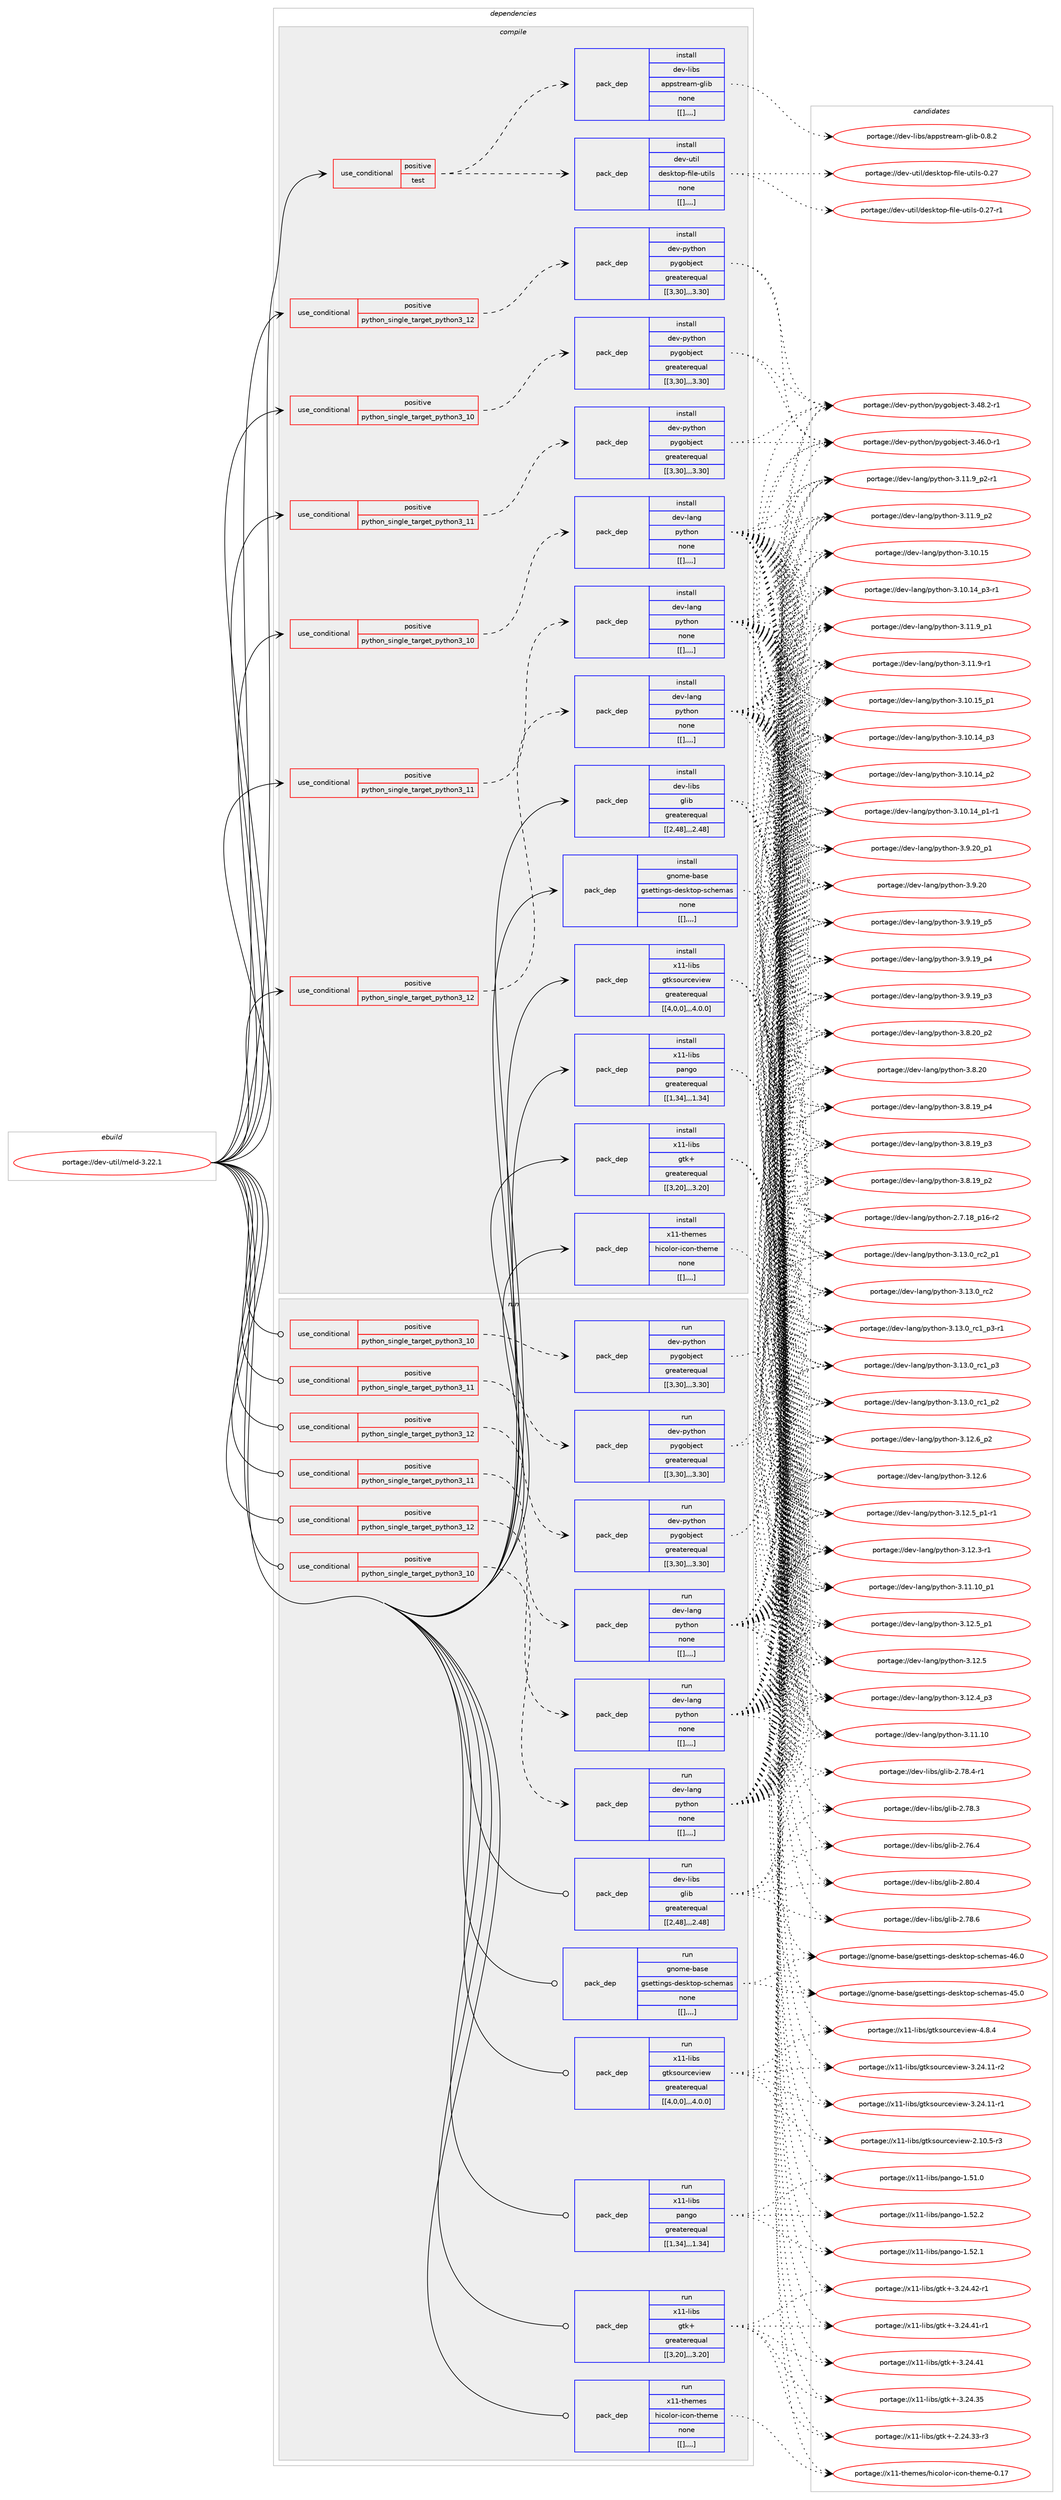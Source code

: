 digraph prolog {

# *************
# Graph options
# *************

newrank=true;
concentrate=true;
compound=true;
graph [rankdir=LR,fontname=Helvetica,fontsize=10,ranksep=1.5];#, ranksep=2.5, nodesep=0.2];
edge  [arrowhead=vee];
node  [fontname=Helvetica,fontsize=10];

# **********
# The ebuild
# **********

subgraph cluster_leftcol {
color=gray;
label=<<i>ebuild</i>>;
id [label="portage://dev-util/meld-3.22.1", color=red, width=4, href="../dev-util/meld-3.22.1.svg"];
}

# ****************
# The dependencies
# ****************

subgraph cluster_midcol {
color=gray;
label=<<i>dependencies</i>>;
subgraph cluster_compile {
fillcolor="#eeeeee";
style=filled;
label=<<i>compile</i>>;
subgraph cond63517 {
dependency221896 [label=<<TABLE BORDER="0" CELLBORDER="1" CELLSPACING="0" CELLPADDING="4"><TR><TD ROWSPAN="3" CELLPADDING="10">use_conditional</TD></TR><TR><TD>positive</TD></TR><TR><TD>python_single_target_python3_10</TD></TR></TABLE>>, shape=none, color=red];
subgraph pack156948 {
dependency221897 [label=<<TABLE BORDER="0" CELLBORDER="1" CELLSPACING="0" CELLPADDING="4" WIDTH="220"><TR><TD ROWSPAN="6" CELLPADDING="30">pack_dep</TD></TR><TR><TD WIDTH="110">install</TD></TR><TR><TD>dev-lang</TD></TR><TR><TD>python</TD></TR><TR><TD>none</TD></TR><TR><TD>[[],,,,]</TD></TR></TABLE>>, shape=none, color=blue];
}
dependency221896:e -> dependency221897:w [weight=20,style="dashed",arrowhead="vee"];
}
id:e -> dependency221896:w [weight=20,style="solid",arrowhead="vee"];
subgraph cond63518 {
dependency221898 [label=<<TABLE BORDER="0" CELLBORDER="1" CELLSPACING="0" CELLPADDING="4"><TR><TD ROWSPAN="3" CELLPADDING="10">use_conditional</TD></TR><TR><TD>positive</TD></TR><TR><TD>python_single_target_python3_10</TD></TR></TABLE>>, shape=none, color=red];
subgraph pack156949 {
dependency221899 [label=<<TABLE BORDER="0" CELLBORDER="1" CELLSPACING="0" CELLPADDING="4" WIDTH="220"><TR><TD ROWSPAN="6" CELLPADDING="30">pack_dep</TD></TR><TR><TD WIDTH="110">install</TD></TR><TR><TD>dev-python</TD></TR><TR><TD>pygobject</TD></TR><TR><TD>greaterequal</TD></TR><TR><TD>[[3,30],,,3.30]</TD></TR></TABLE>>, shape=none, color=blue];
}
dependency221898:e -> dependency221899:w [weight=20,style="dashed",arrowhead="vee"];
}
id:e -> dependency221898:w [weight=20,style="solid",arrowhead="vee"];
subgraph cond63519 {
dependency221900 [label=<<TABLE BORDER="0" CELLBORDER="1" CELLSPACING="0" CELLPADDING="4"><TR><TD ROWSPAN="3" CELLPADDING="10">use_conditional</TD></TR><TR><TD>positive</TD></TR><TR><TD>python_single_target_python3_11</TD></TR></TABLE>>, shape=none, color=red];
subgraph pack156950 {
dependency221901 [label=<<TABLE BORDER="0" CELLBORDER="1" CELLSPACING="0" CELLPADDING="4" WIDTH="220"><TR><TD ROWSPAN="6" CELLPADDING="30">pack_dep</TD></TR><TR><TD WIDTH="110">install</TD></TR><TR><TD>dev-lang</TD></TR><TR><TD>python</TD></TR><TR><TD>none</TD></TR><TR><TD>[[],,,,]</TD></TR></TABLE>>, shape=none, color=blue];
}
dependency221900:e -> dependency221901:w [weight=20,style="dashed",arrowhead="vee"];
}
id:e -> dependency221900:w [weight=20,style="solid",arrowhead="vee"];
subgraph cond63520 {
dependency221902 [label=<<TABLE BORDER="0" CELLBORDER="1" CELLSPACING="0" CELLPADDING="4"><TR><TD ROWSPAN="3" CELLPADDING="10">use_conditional</TD></TR><TR><TD>positive</TD></TR><TR><TD>python_single_target_python3_11</TD></TR></TABLE>>, shape=none, color=red];
subgraph pack156951 {
dependency221903 [label=<<TABLE BORDER="0" CELLBORDER="1" CELLSPACING="0" CELLPADDING="4" WIDTH="220"><TR><TD ROWSPAN="6" CELLPADDING="30">pack_dep</TD></TR><TR><TD WIDTH="110">install</TD></TR><TR><TD>dev-python</TD></TR><TR><TD>pygobject</TD></TR><TR><TD>greaterequal</TD></TR><TR><TD>[[3,30],,,3.30]</TD></TR></TABLE>>, shape=none, color=blue];
}
dependency221902:e -> dependency221903:w [weight=20,style="dashed",arrowhead="vee"];
}
id:e -> dependency221902:w [weight=20,style="solid",arrowhead="vee"];
subgraph cond63521 {
dependency221904 [label=<<TABLE BORDER="0" CELLBORDER="1" CELLSPACING="0" CELLPADDING="4"><TR><TD ROWSPAN="3" CELLPADDING="10">use_conditional</TD></TR><TR><TD>positive</TD></TR><TR><TD>python_single_target_python3_12</TD></TR></TABLE>>, shape=none, color=red];
subgraph pack156952 {
dependency221905 [label=<<TABLE BORDER="0" CELLBORDER="1" CELLSPACING="0" CELLPADDING="4" WIDTH="220"><TR><TD ROWSPAN="6" CELLPADDING="30">pack_dep</TD></TR><TR><TD WIDTH="110">install</TD></TR><TR><TD>dev-lang</TD></TR><TR><TD>python</TD></TR><TR><TD>none</TD></TR><TR><TD>[[],,,,]</TD></TR></TABLE>>, shape=none, color=blue];
}
dependency221904:e -> dependency221905:w [weight=20,style="dashed",arrowhead="vee"];
}
id:e -> dependency221904:w [weight=20,style="solid",arrowhead="vee"];
subgraph cond63522 {
dependency221906 [label=<<TABLE BORDER="0" CELLBORDER="1" CELLSPACING="0" CELLPADDING="4"><TR><TD ROWSPAN="3" CELLPADDING="10">use_conditional</TD></TR><TR><TD>positive</TD></TR><TR><TD>python_single_target_python3_12</TD></TR></TABLE>>, shape=none, color=red];
subgraph pack156953 {
dependency221907 [label=<<TABLE BORDER="0" CELLBORDER="1" CELLSPACING="0" CELLPADDING="4" WIDTH="220"><TR><TD ROWSPAN="6" CELLPADDING="30">pack_dep</TD></TR><TR><TD WIDTH="110">install</TD></TR><TR><TD>dev-python</TD></TR><TR><TD>pygobject</TD></TR><TR><TD>greaterequal</TD></TR><TR><TD>[[3,30],,,3.30]</TD></TR></TABLE>>, shape=none, color=blue];
}
dependency221906:e -> dependency221907:w [weight=20,style="dashed",arrowhead="vee"];
}
id:e -> dependency221906:w [weight=20,style="solid",arrowhead="vee"];
subgraph cond63523 {
dependency221908 [label=<<TABLE BORDER="0" CELLBORDER="1" CELLSPACING="0" CELLPADDING="4"><TR><TD ROWSPAN="3" CELLPADDING="10">use_conditional</TD></TR><TR><TD>positive</TD></TR><TR><TD>test</TD></TR></TABLE>>, shape=none, color=red];
subgraph pack156954 {
dependency221909 [label=<<TABLE BORDER="0" CELLBORDER="1" CELLSPACING="0" CELLPADDING="4" WIDTH="220"><TR><TD ROWSPAN="6" CELLPADDING="30">pack_dep</TD></TR><TR><TD WIDTH="110">install</TD></TR><TR><TD>dev-util</TD></TR><TR><TD>desktop-file-utils</TD></TR><TR><TD>none</TD></TR><TR><TD>[[],,,,]</TD></TR></TABLE>>, shape=none, color=blue];
}
dependency221908:e -> dependency221909:w [weight=20,style="dashed",arrowhead="vee"];
subgraph pack156955 {
dependency221910 [label=<<TABLE BORDER="0" CELLBORDER="1" CELLSPACING="0" CELLPADDING="4" WIDTH="220"><TR><TD ROWSPAN="6" CELLPADDING="30">pack_dep</TD></TR><TR><TD WIDTH="110">install</TD></TR><TR><TD>dev-libs</TD></TR><TR><TD>appstream-glib</TD></TR><TR><TD>none</TD></TR><TR><TD>[[],,,,]</TD></TR></TABLE>>, shape=none, color=blue];
}
dependency221908:e -> dependency221910:w [weight=20,style="dashed",arrowhead="vee"];
}
id:e -> dependency221908:w [weight=20,style="solid",arrowhead="vee"];
subgraph pack156956 {
dependency221911 [label=<<TABLE BORDER="0" CELLBORDER="1" CELLSPACING="0" CELLPADDING="4" WIDTH="220"><TR><TD ROWSPAN="6" CELLPADDING="30">pack_dep</TD></TR><TR><TD WIDTH="110">install</TD></TR><TR><TD>dev-libs</TD></TR><TR><TD>glib</TD></TR><TR><TD>greaterequal</TD></TR><TR><TD>[[2,48],,,2.48]</TD></TR></TABLE>>, shape=none, color=blue];
}
id:e -> dependency221911:w [weight=20,style="solid",arrowhead="vee"];
subgraph pack156957 {
dependency221912 [label=<<TABLE BORDER="0" CELLBORDER="1" CELLSPACING="0" CELLPADDING="4" WIDTH="220"><TR><TD ROWSPAN="6" CELLPADDING="30">pack_dep</TD></TR><TR><TD WIDTH="110">install</TD></TR><TR><TD>gnome-base</TD></TR><TR><TD>gsettings-desktop-schemas</TD></TR><TR><TD>none</TD></TR><TR><TD>[[],,,,]</TD></TR></TABLE>>, shape=none, color=blue];
}
id:e -> dependency221912:w [weight=20,style="solid",arrowhead="vee"];
subgraph pack156958 {
dependency221913 [label=<<TABLE BORDER="0" CELLBORDER="1" CELLSPACING="0" CELLPADDING="4" WIDTH="220"><TR><TD ROWSPAN="6" CELLPADDING="30">pack_dep</TD></TR><TR><TD WIDTH="110">install</TD></TR><TR><TD>x11-libs</TD></TR><TR><TD>gtk+</TD></TR><TR><TD>greaterequal</TD></TR><TR><TD>[[3,20],,,3.20]</TD></TR></TABLE>>, shape=none, color=blue];
}
id:e -> dependency221913:w [weight=20,style="solid",arrowhead="vee"];
subgraph pack156959 {
dependency221914 [label=<<TABLE BORDER="0" CELLBORDER="1" CELLSPACING="0" CELLPADDING="4" WIDTH="220"><TR><TD ROWSPAN="6" CELLPADDING="30">pack_dep</TD></TR><TR><TD WIDTH="110">install</TD></TR><TR><TD>x11-libs</TD></TR><TR><TD>gtksourceview</TD></TR><TR><TD>greaterequal</TD></TR><TR><TD>[[4,0,0],,,4.0.0]</TD></TR></TABLE>>, shape=none, color=blue];
}
id:e -> dependency221914:w [weight=20,style="solid",arrowhead="vee"];
subgraph pack156960 {
dependency221915 [label=<<TABLE BORDER="0" CELLBORDER="1" CELLSPACING="0" CELLPADDING="4" WIDTH="220"><TR><TD ROWSPAN="6" CELLPADDING="30">pack_dep</TD></TR><TR><TD WIDTH="110">install</TD></TR><TR><TD>x11-libs</TD></TR><TR><TD>pango</TD></TR><TR><TD>greaterequal</TD></TR><TR><TD>[[1,34],,,1.34]</TD></TR></TABLE>>, shape=none, color=blue];
}
id:e -> dependency221915:w [weight=20,style="solid",arrowhead="vee"];
subgraph pack156961 {
dependency221916 [label=<<TABLE BORDER="0" CELLBORDER="1" CELLSPACING="0" CELLPADDING="4" WIDTH="220"><TR><TD ROWSPAN="6" CELLPADDING="30">pack_dep</TD></TR><TR><TD WIDTH="110">install</TD></TR><TR><TD>x11-themes</TD></TR><TR><TD>hicolor-icon-theme</TD></TR><TR><TD>none</TD></TR><TR><TD>[[],,,,]</TD></TR></TABLE>>, shape=none, color=blue];
}
id:e -> dependency221916:w [weight=20,style="solid",arrowhead="vee"];
}
subgraph cluster_compileandrun {
fillcolor="#eeeeee";
style=filled;
label=<<i>compile and run</i>>;
}
subgraph cluster_run {
fillcolor="#eeeeee";
style=filled;
label=<<i>run</i>>;
subgraph cond63524 {
dependency221917 [label=<<TABLE BORDER="0" CELLBORDER="1" CELLSPACING="0" CELLPADDING="4"><TR><TD ROWSPAN="3" CELLPADDING="10">use_conditional</TD></TR><TR><TD>positive</TD></TR><TR><TD>python_single_target_python3_10</TD></TR></TABLE>>, shape=none, color=red];
subgraph pack156962 {
dependency221918 [label=<<TABLE BORDER="0" CELLBORDER="1" CELLSPACING="0" CELLPADDING="4" WIDTH="220"><TR><TD ROWSPAN="6" CELLPADDING="30">pack_dep</TD></TR><TR><TD WIDTH="110">run</TD></TR><TR><TD>dev-lang</TD></TR><TR><TD>python</TD></TR><TR><TD>none</TD></TR><TR><TD>[[],,,,]</TD></TR></TABLE>>, shape=none, color=blue];
}
dependency221917:e -> dependency221918:w [weight=20,style="dashed",arrowhead="vee"];
}
id:e -> dependency221917:w [weight=20,style="solid",arrowhead="odot"];
subgraph cond63525 {
dependency221919 [label=<<TABLE BORDER="0" CELLBORDER="1" CELLSPACING="0" CELLPADDING="4"><TR><TD ROWSPAN="3" CELLPADDING="10">use_conditional</TD></TR><TR><TD>positive</TD></TR><TR><TD>python_single_target_python3_10</TD></TR></TABLE>>, shape=none, color=red];
subgraph pack156963 {
dependency221920 [label=<<TABLE BORDER="0" CELLBORDER="1" CELLSPACING="0" CELLPADDING="4" WIDTH="220"><TR><TD ROWSPAN="6" CELLPADDING="30">pack_dep</TD></TR><TR><TD WIDTH="110">run</TD></TR><TR><TD>dev-python</TD></TR><TR><TD>pygobject</TD></TR><TR><TD>greaterequal</TD></TR><TR><TD>[[3,30],,,3.30]</TD></TR></TABLE>>, shape=none, color=blue];
}
dependency221919:e -> dependency221920:w [weight=20,style="dashed",arrowhead="vee"];
}
id:e -> dependency221919:w [weight=20,style="solid",arrowhead="odot"];
subgraph cond63526 {
dependency221921 [label=<<TABLE BORDER="0" CELLBORDER="1" CELLSPACING="0" CELLPADDING="4"><TR><TD ROWSPAN="3" CELLPADDING="10">use_conditional</TD></TR><TR><TD>positive</TD></TR><TR><TD>python_single_target_python3_11</TD></TR></TABLE>>, shape=none, color=red];
subgraph pack156964 {
dependency221922 [label=<<TABLE BORDER="0" CELLBORDER="1" CELLSPACING="0" CELLPADDING="4" WIDTH="220"><TR><TD ROWSPAN="6" CELLPADDING="30">pack_dep</TD></TR><TR><TD WIDTH="110">run</TD></TR><TR><TD>dev-lang</TD></TR><TR><TD>python</TD></TR><TR><TD>none</TD></TR><TR><TD>[[],,,,]</TD></TR></TABLE>>, shape=none, color=blue];
}
dependency221921:e -> dependency221922:w [weight=20,style="dashed",arrowhead="vee"];
}
id:e -> dependency221921:w [weight=20,style="solid",arrowhead="odot"];
subgraph cond63527 {
dependency221923 [label=<<TABLE BORDER="0" CELLBORDER="1" CELLSPACING="0" CELLPADDING="4"><TR><TD ROWSPAN="3" CELLPADDING="10">use_conditional</TD></TR><TR><TD>positive</TD></TR><TR><TD>python_single_target_python3_11</TD></TR></TABLE>>, shape=none, color=red];
subgraph pack156965 {
dependency221924 [label=<<TABLE BORDER="0" CELLBORDER="1" CELLSPACING="0" CELLPADDING="4" WIDTH="220"><TR><TD ROWSPAN="6" CELLPADDING="30">pack_dep</TD></TR><TR><TD WIDTH="110">run</TD></TR><TR><TD>dev-python</TD></TR><TR><TD>pygobject</TD></TR><TR><TD>greaterequal</TD></TR><TR><TD>[[3,30],,,3.30]</TD></TR></TABLE>>, shape=none, color=blue];
}
dependency221923:e -> dependency221924:w [weight=20,style="dashed",arrowhead="vee"];
}
id:e -> dependency221923:w [weight=20,style="solid",arrowhead="odot"];
subgraph cond63528 {
dependency221925 [label=<<TABLE BORDER="0" CELLBORDER="1" CELLSPACING="0" CELLPADDING="4"><TR><TD ROWSPAN="3" CELLPADDING="10">use_conditional</TD></TR><TR><TD>positive</TD></TR><TR><TD>python_single_target_python3_12</TD></TR></TABLE>>, shape=none, color=red];
subgraph pack156966 {
dependency221926 [label=<<TABLE BORDER="0" CELLBORDER="1" CELLSPACING="0" CELLPADDING="4" WIDTH="220"><TR><TD ROWSPAN="6" CELLPADDING="30">pack_dep</TD></TR><TR><TD WIDTH="110">run</TD></TR><TR><TD>dev-lang</TD></TR><TR><TD>python</TD></TR><TR><TD>none</TD></TR><TR><TD>[[],,,,]</TD></TR></TABLE>>, shape=none, color=blue];
}
dependency221925:e -> dependency221926:w [weight=20,style="dashed",arrowhead="vee"];
}
id:e -> dependency221925:w [weight=20,style="solid",arrowhead="odot"];
subgraph cond63529 {
dependency221927 [label=<<TABLE BORDER="0" CELLBORDER="1" CELLSPACING="0" CELLPADDING="4"><TR><TD ROWSPAN="3" CELLPADDING="10">use_conditional</TD></TR><TR><TD>positive</TD></TR><TR><TD>python_single_target_python3_12</TD></TR></TABLE>>, shape=none, color=red];
subgraph pack156967 {
dependency221928 [label=<<TABLE BORDER="0" CELLBORDER="1" CELLSPACING="0" CELLPADDING="4" WIDTH="220"><TR><TD ROWSPAN="6" CELLPADDING="30">pack_dep</TD></TR><TR><TD WIDTH="110">run</TD></TR><TR><TD>dev-python</TD></TR><TR><TD>pygobject</TD></TR><TR><TD>greaterequal</TD></TR><TR><TD>[[3,30],,,3.30]</TD></TR></TABLE>>, shape=none, color=blue];
}
dependency221927:e -> dependency221928:w [weight=20,style="dashed",arrowhead="vee"];
}
id:e -> dependency221927:w [weight=20,style="solid",arrowhead="odot"];
subgraph pack156968 {
dependency221929 [label=<<TABLE BORDER="0" CELLBORDER="1" CELLSPACING="0" CELLPADDING="4" WIDTH="220"><TR><TD ROWSPAN="6" CELLPADDING="30">pack_dep</TD></TR><TR><TD WIDTH="110">run</TD></TR><TR><TD>dev-libs</TD></TR><TR><TD>glib</TD></TR><TR><TD>greaterequal</TD></TR><TR><TD>[[2,48],,,2.48]</TD></TR></TABLE>>, shape=none, color=blue];
}
id:e -> dependency221929:w [weight=20,style="solid",arrowhead="odot"];
subgraph pack156969 {
dependency221930 [label=<<TABLE BORDER="0" CELLBORDER="1" CELLSPACING="0" CELLPADDING="4" WIDTH="220"><TR><TD ROWSPAN="6" CELLPADDING="30">pack_dep</TD></TR><TR><TD WIDTH="110">run</TD></TR><TR><TD>gnome-base</TD></TR><TR><TD>gsettings-desktop-schemas</TD></TR><TR><TD>none</TD></TR><TR><TD>[[],,,,]</TD></TR></TABLE>>, shape=none, color=blue];
}
id:e -> dependency221930:w [weight=20,style="solid",arrowhead="odot"];
subgraph pack156970 {
dependency221931 [label=<<TABLE BORDER="0" CELLBORDER="1" CELLSPACING="0" CELLPADDING="4" WIDTH="220"><TR><TD ROWSPAN="6" CELLPADDING="30">pack_dep</TD></TR><TR><TD WIDTH="110">run</TD></TR><TR><TD>x11-libs</TD></TR><TR><TD>gtk+</TD></TR><TR><TD>greaterequal</TD></TR><TR><TD>[[3,20],,,3.20]</TD></TR></TABLE>>, shape=none, color=blue];
}
id:e -> dependency221931:w [weight=20,style="solid",arrowhead="odot"];
subgraph pack156971 {
dependency221932 [label=<<TABLE BORDER="0" CELLBORDER="1" CELLSPACING="0" CELLPADDING="4" WIDTH="220"><TR><TD ROWSPAN="6" CELLPADDING="30">pack_dep</TD></TR><TR><TD WIDTH="110">run</TD></TR><TR><TD>x11-libs</TD></TR><TR><TD>gtksourceview</TD></TR><TR><TD>greaterequal</TD></TR><TR><TD>[[4,0,0],,,4.0.0]</TD></TR></TABLE>>, shape=none, color=blue];
}
id:e -> dependency221932:w [weight=20,style="solid",arrowhead="odot"];
subgraph pack156972 {
dependency221933 [label=<<TABLE BORDER="0" CELLBORDER="1" CELLSPACING="0" CELLPADDING="4" WIDTH="220"><TR><TD ROWSPAN="6" CELLPADDING="30">pack_dep</TD></TR><TR><TD WIDTH="110">run</TD></TR><TR><TD>x11-libs</TD></TR><TR><TD>pango</TD></TR><TR><TD>greaterequal</TD></TR><TR><TD>[[1,34],,,1.34]</TD></TR></TABLE>>, shape=none, color=blue];
}
id:e -> dependency221933:w [weight=20,style="solid",arrowhead="odot"];
subgraph pack156973 {
dependency221934 [label=<<TABLE BORDER="0" CELLBORDER="1" CELLSPACING="0" CELLPADDING="4" WIDTH="220"><TR><TD ROWSPAN="6" CELLPADDING="30">pack_dep</TD></TR><TR><TD WIDTH="110">run</TD></TR><TR><TD>x11-themes</TD></TR><TR><TD>hicolor-icon-theme</TD></TR><TR><TD>none</TD></TR><TR><TD>[[],,,,]</TD></TR></TABLE>>, shape=none, color=blue];
}
id:e -> dependency221934:w [weight=20,style="solid",arrowhead="odot"];
}
}

# **************
# The candidates
# **************

subgraph cluster_choices {
rank=same;
color=gray;
label=<<i>candidates</i>>;

subgraph choice156948 {
color=black;
nodesep=1;
choice100101118451089711010347112121116104111110455146495146489511499509511249 [label="portage://dev-lang/python-3.13.0_rc2_p1", color=red, width=4,href="../dev-lang/python-3.13.0_rc2_p1.svg"];
choice10010111845108971101034711212111610411111045514649514648951149950 [label="portage://dev-lang/python-3.13.0_rc2", color=red, width=4,href="../dev-lang/python-3.13.0_rc2.svg"];
choice1001011184510897110103471121211161041111104551464951464895114994995112514511449 [label="portage://dev-lang/python-3.13.0_rc1_p3-r1", color=red, width=4,href="../dev-lang/python-3.13.0_rc1_p3-r1.svg"];
choice100101118451089711010347112121116104111110455146495146489511499499511251 [label="portage://dev-lang/python-3.13.0_rc1_p3", color=red, width=4,href="../dev-lang/python-3.13.0_rc1_p3.svg"];
choice100101118451089711010347112121116104111110455146495146489511499499511250 [label="portage://dev-lang/python-3.13.0_rc1_p2", color=red, width=4,href="../dev-lang/python-3.13.0_rc1_p2.svg"];
choice100101118451089711010347112121116104111110455146495046549511250 [label="portage://dev-lang/python-3.12.6_p2", color=red, width=4,href="../dev-lang/python-3.12.6_p2.svg"];
choice10010111845108971101034711212111610411111045514649504654 [label="portage://dev-lang/python-3.12.6", color=red, width=4,href="../dev-lang/python-3.12.6.svg"];
choice1001011184510897110103471121211161041111104551464950465395112494511449 [label="portage://dev-lang/python-3.12.5_p1-r1", color=red, width=4,href="../dev-lang/python-3.12.5_p1-r1.svg"];
choice100101118451089711010347112121116104111110455146495046539511249 [label="portage://dev-lang/python-3.12.5_p1", color=red, width=4,href="../dev-lang/python-3.12.5_p1.svg"];
choice10010111845108971101034711212111610411111045514649504653 [label="portage://dev-lang/python-3.12.5", color=red, width=4,href="../dev-lang/python-3.12.5.svg"];
choice100101118451089711010347112121116104111110455146495046529511251 [label="portage://dev-lang/python-3.12.4_p3", color=red, width=4,href="../dev-lang/python-3.12.4_p3.svg"];
choice100101118451089711010347112121116104111110455146495046514511449 [label="portage://dev-lang/python-3.12.3-r1", color=red, width=4,href="../dev-lang/python-3.12.3-r1.svg"];
choice10010111845108971101034711212111610411111045514649494649489511249 [label="portage://dev-lang/python-3.11.10_p1", color=red, width=4,href="../dev-lang/python-3.11.10_p1.svg"];
choice1001011184510897110103471121211161041111104551464949464948 [label="portage://dev-lang/python-3.11.10", color=red, width=4,href="../dev-lang/python-3.11.10.svg"];
choice1001011184510897110103471121211161041111104551464949465795112504511449 [label="portage://dev-lang/python-3.11.9_p2-r1", color=red, width=4,href="../dev-lang/python-3.11.9_p2-r1.svg"];
choice100101118451089711010347112121116104111110455146494946579511250 [label="portage://dev-lang/python-3.11.9_p2", color=red, width=4,href="../dev-lang/python-3.11.9_p2.svg"];
choice100101118451089711010347112121116104111110455146494946579511249 [label="portage://dev-lang/python-3.11.9_p1", color=red, width=4,href="../dev-lang/python-3.11.9_p1.svg"];
choice100101118451089711010347112121116104111110455146494946574511449 [label="portage://dev-lang/python-3.11.9-r1", color=red, width=4,href="../dev-lang/python-3.11.9-r1.svg"];
choice10010111845108971101034711212111610411111045514649484649539511249 [label="portage://dev-lang/python-3.10.15_p1", color=red, width=4,href="../dev-lang/python-3.10.15_p1.svg"];
choice1001011184510897110103471121211161041111104551464948464953 [label="portage://dev-lang/python-3.10.15", color=red, width=4,href="../dev-lang/python-3.10.15.svg"];
choice100101118451089711010347112121116104111110455146494846495295112514511449 [label="portage://dev-lang/python-3.10.14_p3-r1", color=red, width=4,href="../dev-lang/python-3.10.14_p3-r1.svg"];
choice10010111845108971101034711212111610411111045514649484649529511251 [label="portage://dev-lang/python-3.10.14_p3", color=red, width=4,href="../dev-lang/python-3.10.14_p3.svg"];
choice10010111845108971101034711212111610411111045514649484649529511250 [label="portage://dev-lang/python-3.10.14_p2", color=red, width=4,href="../dev-lang/python-3.10.14_p2.svg"];
choice100101118451089711010347112121116104111110455146494846495295112494511449 [label="portage://dev-lang/python-3.10.14_p1-r1", color=red, width=4,href="../dev-lang/python-3.10.14_p1-r1.svg"];
choice100101118451089711010347112121116104111110455146574650489511249 [label="portage://dev-lang/python-3.9.20_p1", color=red, width=4,href="../dev-lang/python-3.9.20_p1.svg"];
choice10010111845108971101034711212111610411111045514657465048 [label="portage://dev-lang/python-3.9.20", color=red, width=4,href="../dev-lang/python-3.9.20.svg"];
choice100101118451089711010347112121116104111110455146574649579511253 [label="portage://dev-lang/python-3.9.19_p5", color=red, width=4,href="../dev-lang/python-3.9.19_p5.svg"];
choice100101118451089711010347112121116104111110455146574649579511252 [label="portage://dev-lang/python-3.9.19_p4", color=red, width=4,href="../dev-lang/python-3.9.19_p4.svg"];
choice100101118451089711010347112121116104111110455146574649579511251 [label="portage://dev-lang/python-3.9.19_p3", color=red, width=4,href="../dev-lang/python-3.9.19_p3.svg"];
choice100101118451089711010347112121116104111110455146564650489511250 [label="portage://dev-lang/python-3.8.20_p2", color=red, width=4,href="../dev-lang/python-3.8.20_p2.svg"];
choice10010111845108971101034711212111610411111045514656465048 [label="portage://dev-lang/python-3.8.20", color=red, width=4,href="../dev-lang/python-3.8.20.svg"];
choice100101118451089711010347112121116104111110455146564649579511252 [label="portage://dev-lang/python-3.8.19_p4", color=red, width=4,href="../dev-lang/python-3.8.19_p4.svg"];
choice100101118451089711010347112121116104111110455146564649579511251 [label="portage://dev-lang/python-3.8.19_p3", color=red, width=4,href="../dev-lang/python-3.8.19_p3.svg"];
choice100101118451089711010347112121116104111110455146564649579511250 [label="portage://dev-lang/python-3.8.19_p2", color=red, width=4,href="../dev-lang/python-3.8.19_p2.svg"];
choice100101118451089711010347112121116104111110455046554649569511249544511450 [label="portage://dev-lang/python-2.7.18_p16-r2", color=red, width=4,href="../dev-lang/python-2.7.18_p16-r2.svg"];
dependency221897:e -> choice100101118451089711010347112121116104111110455146495146489511499509511249:w [style=dotted,weight="100"];
dependency221897:e -> choice10010111845108971101034711212111610411111045514649514648951149950:w [style=dotted,weight="100"];
dependency221897:e -> choice1001011184510897110103471121211161041111104551464951464895114994995112514511449:w [style=dotted,weight="100"];
dependency221897:e -> choice100101118451089711010347112121116104111110455146495146489511499499511251:w [style=dotted,weight="100"];
dependency221897:e -> choice100101118451089711010347112121116104111110455146495146489511499499511250:w [style=dotted,weight="100"];
dependency221897:e -> choice100101118451089711010347112121116104111110455146495046549511250:w [style=dotted,weight="100"];
dependency221897:e -> choice10010111845108971101034711212111610411111045514649504654:w [style=dotted,weight="100"];
dependency221897:e -> choice1001011184510897110103471121211161041111104551464950465395112494511449:w [style=dotted,weight="100"];
dependency221897:e -> choice100101118451089711010347112121116104111110455146495046539511249:w [style=dotted,weight="100"];
dependency221897:e -> choice10010111845108971101034711212111610411111045514649504653:w [style=dotted,weight="100"];
dependency221897:e -> choice100101118451089711010347112121116104111110455146495046529511251:w [style=dotted,weight="100"];
dependency221897:e -> choice100101118451089711010347112121116104111110455146495046514511449:w [style=dotted,weight="100"];
dependency221897:e -> choice10010111845108971101034711212111610411111045514649494649489511249:w [style=dotted,weight="100"];
dependency221897:e -> choice1001011184510897110103471121211161041111104551464949464948:w [style=dotted,weight="100"];
dependency221897:e -> choice1001011184510897110103471121211161041111104551464949465795112504511449:w [style=dotted,weight="100"];
dependency221897:e -> choice100101118451089711010347112121116104111110455146494946579511250:w [style=dotted,weight="100"];
dependency221897:e -> choice100101118451089711010347112121116104111110455146494946579511249:w [style=dotted,weight="100"];
dependency221897:e -> choice100101118451089711010347112121116104111110455146494946574511449:w [style=dotted,weight="100"];
dependency221897:e -> choice10010111845108971101034711212111610411111045514649484649539511249:w [style=dotted,weight="100"];
dependency221897:e -> choice1001011184510897110103471121211161041111104551464948464953:w [style=dotted,weight="100"];
dependency221897:e -> choice100101118451089711010347112121116104111110455146494846495295112514511449:w [style=dotted,weight="100"];
dependency221897:e -> choice10010111845108971101034711212111610411111045514649484649529511251:w [style=dotted,weight="100"];
dependency221897:e -> choice10010111845108971101034711212111610411111045514649484649529511250:w [style=dotted,weight="100"];
dependency221897:e -> choice100101118451089711010347112121116104111110455146494846495295112494511449:w [style=dotted,weight="100"];
dependency221897:e -> choice100101118451089711010347112121116104111110455146574650489511249:w [style=dotted,weight="100"];
dependency221897:e -> choice10010111845108971101034711212111610411111045514657465048:w [style=dotted,weight="100"];
dependency221897:e -> choice100101118451089711010347112121116104111110455146574649579511253:w [style=dotted,weight="100"];
dependency221897:e -> choice100101118451089711010347112121116104111110455146574649579511252:w [style=dotted,weight="100"];
dependency221897:e -> choice100101118451089711010347112121116104111110455146574649579511251:w [style=dotted,weight="100"];
dependency221897:e -> choice100101118451089711010347112121116104111110455146564650489511250:w [style=dotted,weight="100"];
dependency221897:e -> choice10010111845108971101034711212111610411111045514656465048:w [style=dotted,weight="100"];
dependency221897:e -> choice100101118451089711010347112121116104111110455146564649579511252:w [style=dotted,weight="100"];
dependency221897:e -> choice100101118451089711010347112121116104111110455146564649579511251:w [style=dotted,weight="100"];
dependency221897:e -> choice100101118451089711010347112121116104111110455146564649579511250:w [style=dotted,weight="100"];
dependency221897:e -> choice100101118451089711010347112121116104111110455046554649569511249544511450:w [style=dotted,weight="100"];
}
subgraph choice156949 {
color=black;
nodesep=1;
choice10010111845112121116104111110471121211031119810610199116455146525646504511449 [label="portage://dev-python/pygobject-3.48.2-r1", color=red, width=4,href="../dev-python/pygobject-3.48.2-r1.svg"];
choice10010111845112121116104111110471121211031119810610199116455146525446484511449 [label="portage://dev-python/pygobject-3.46.0-r1", color=red, width=4,href="../dev-python/pygobject-3.46.0-r1.svg"];
dependency221899:e -> choice10010111845112121116104111110471121211031119810610199116455146525646504511449:w [style=dotted,weight="100"];
dependency221899:e -> choice10010111845112121116104111110471121211031119810610199116455146525446484511449:w [style=dotted,weight="100"];
}
subgraph choice156950 {
color=black;
nodesep=1;
choice100101118451089711010347112121116104111110455146495146489511499509511249 [label="portage://dev-lang/python-3.13.0_rc2_p1", color=red, width=4,href="../dev-lang/python-3.13.0_rc2_p1.svg"];
choice10010111845108971101034711212111610411111045514649514648951149950 [label="portage://dev-lang/python-3.13.0_rc2", color=red, width=4,href="../dev-lang/python-3.13.0_rc2.svg"];
choice1001011184510897110103471121211161041111104551464951464895114994995112514511449 [label="portage://dev-lang/python-3.13.0_rc1_p3-r1", color=red, width=4,href="../dev-lang/python-3.13.0_rc1_p3-r1.svg"];
choice100101118451089711010347112121116104111110455146495146489511499499511251 [label="portage://dev-lang/python-3.13.0_rc1_p3", color=red, width=4,href="../dev-lang/python-3.13.0_rc1_p3.svg"];
choice100101118451089711010347112121116104111110455146495146489511499499511250 [label="portage://dev-lang/python-3.13.0_rc1_p2", color=red, width=4,href="../dev-lang/python-3.13.0_rc1_p2.svg"];
choice100101118451089711010347112121116104111110455146495046549511250 [label="portage://dev-lang/python-3.12.6_p2", color=red, width=4,href="../dev-lang/python-3.12.6_p2.svg"];
choice10010111845108971101034711212111610411111045514649504654 [label="portage://dev-lang/python-3.12.6", color=red, width=4,href="../dev-lang/python-3.12.6.svg"];
choice1001011184510897110103471121211161041111104551464950465395112494511449 [label="portage://dev-lang/python-3.12.5_p1-r1", color=red, width=4,href="../dev-lang/python-3.12.5_p1-r1.svg"];
choice100101118451089711010347112121116104111110455146495046539511249 [label="portage://dev-lang/python-3.12.5_p1", color=red, width=4,href="../dev-lang/python-3.12.5_p1.svg"];
choice10010111845108971101034711212111610411111045514649504653 [label="portage://dev-lang/python-3.12.5", color=red, width=4,href="../dev-lang/python-3.12.5.svg"];
choice100101118451089711010347112121116104111110455146495046529511251 [label="portage://dev-lang/python-3.12.4_p3", color=red, width=4,href="../dev-lang/python-3.12.4_p3.svg"];
choice100101118451089711010347112121116104111110455146495046514511449 [label="portage://dev-lang/python-3.12.3-r1", color=red, width=4,href="../dev-lang/python-3.12.3-r1.svg"];
choice10010111845108971101034711212111610411111045514649494649489511249 [label="portage://dev-lang/python-3.11.10_p1", color=red, width=4,href="../dev-lang/python-3.11.10_p1.svg"];
choice1001011184510897110103471121211161041111104551464949464948 [label="portage://dev-lang/python-3.11.10", color=red, width=4,href="../dev-lang/python-3.11.10.svg"];
choice1001011184510897110103471121211161041111104551464949465795112504511449 [label="portage://dev-lang/python-3.11.9_p2-r1", color=red, width=4,href="../dev-lang/python-3.11.9_p2-r1.svg"];
choice100101118451089711010347112121116104111110455146494946579511250 [label="portage://dev-lang/python-3.11.9_p2", color=red, width=4,href="../dev-lang/python-3.11.9_p2.svg"];
choice100101118451089711010347112121116104111110455146494946579511249 [label="portage://dev-lang/python-3.11.9_p1", color=red, width=4,href="../dev-lang/python-3.11.9_p1.svg"];
choice100101118451089711010347112121116104111110455146494946574511449 [label="portage://dev-lang/python-3.11.9-r1", color=red, width=4,href="../dev-lang/python-3.11.9-r1.svg"];
choice10010111845108971101034711212111610411111045514649484649539511249 [label="portage://dev-lang/python-3.10.15_p1", color=red, width=4,href="../dev-lang/python-3.10.15_p1.svg"];
choice1001011184510897110103471121211161041111104551464948464953 [label="portage://dev-lang/python-3.10.15", color=red, width=4,href="../dev-lang/python-3.10.15.svg"];
choice100101118451089711010347112121116104111110455146494846495295112514511449 [label="portage://dev-lang/python-3.10.14_p3-r1", color=red, width=4,href="../dev-lang/python-3.10.14_p3-r1.svg"];
choice10010111845108971101034711212111610411111045514649484649529511251 [label="portage://dev-lang/python-3.10.14_p3", color=red, width=4,href="../dev-lang/python-3.10.14_p3.svg"];
choice10010111845108971101034711212111610411111045514649484649529511250 [label="portage://dev-lang/python-3.10.14_p2", color=red, width=4,href="../dev-lang/python-3.10.14_p2.svg"];
choice100101118451089711010347112121116104111110455146494846495295112494511449 [label="portage://dev-lang/python-3.10.14_p1-r1", color=red, width=4,href="../dev-lang/python-3.10.14_p1-r1.svg"];
choice100101118451089711010347112121116104111110455146574650489511249 [label="portage://dev-lang/python-3.9.20_p1", color=red, width=4,href="../dev-lang/python-3.9.20_p1.svg"];
choice10010111845108971101034711212111610411111045514657465048 [label="portage://dev-lang/python-3.9.20", color=red, width=4,href="../dev-lang/python-3.9.20.svg"];
choice100101118451089711010347112121116104111110455146574649579511253 [label="portage://dev-lang/python-3.9.19_p5", color=red, width=4,href="../dev-lang/python-3.9.19_p5.svg"];
choice100101118451089711010347112121116104111110455146574649579511252 [label="portage://dev-lang/python-3.9.19_p4", color=red, width=4,href="../dev-lang/python-3.9.19_p4.svg"];
choice100101118451089711010347112121116104111110455146574649579511251 [label="portage://dev-lang/python-3.9.19_p3", color=red, width=4,href="../dev-lang/python-3.9.19_p3.svg"];
choice100101118451089711010347112121116104111110455146564650489511250 [label="portage://dev-lang/python-3.8.20_p2", color=red, width=4,href="../dev-lang/python-3.8.20_p2.svg"];
choice10010111845108971101034711212111610411111045514656465048 [label="portage://dev-lang/python-3.8.20", color=red, width=4,href="../dev-lang/python-3.8.20.svg"];
choice100101118451089711010347112121116104111110455146564649579511252 [label="portage://dev-lang/python-3.8.19_p4", color=red, width=4,href="../dev-lang/python-3.8.19_p4.svg"];
choice100101118451089711010347112121116104111110455146564649579511251 [label="portage://dev-lang/python-3.8.19_p3", color=red, width=4,href="../dev-lang/python-3.8.19_p3.svg"];
choice100101118451089711010347112121116104111110455146564649579511250 [label="portage://dev-lang/python-3.8.19_p2", color=red, width=4,href="../dev-lang/python-3.8.19_p2.svg"];
choice100101118451089711010347112121116104111110455046554649569511249544511450 [label="portage://dev-lang/python-2.7.18_p16-r2", color=red, width=4,href="../dev-lang/python-2.7.18_p16-r2.svg"];
dependency221901:e -> choice100101118451089711010347112121116104111110455146495146489511499509511249:w [style=dotted,weight="100"];
dependency221901:e -> choice10010111845108971101034711212111610411111045514649514648951149950:w [style=dotted,weight="100"];
dependency221901:e -> choice1001011184510897110103471121211161041111104551464951464895114994995112514511449:w [style=dotted,weight="100"];
dependency221901:e -> choice100101118451089711010347112121116104111110455146495146489511499499511251:w [style=dotted,weight="100"];
dependency221901:e -> choice100101118451089711010347112121116104111110455146495146489511499499511250:w [style=dotted,weight="100"];
dependency221901:e -> choice100101118451089711010347112121116104111110455146495046549511250:w [style=dotted,weight="100"];
dependency221901:e -> choice10010111845108971101034711212111610411111045514649504654:w [style=dotted,weight="100"];
dependency221901:e -> choice1001011184510897110103471121211161041111104551464950465395112494511449:w [style=dotted,weight="100"];
dependency221901:e -> choice100101118451089711010347112121116104111110455146495046539511249:w [style=dotted,weight="100"];
dependency221901:e -> choice10010111845108971101034711212111610411111045514649504653:w [style=dotted,weight="100"];
dependency221901:e -> choice100101118451089711010347112121116104111110455146495046529511251:w [style=dotted,weight="100"];
dependency221901:e -> choice100101118451089711010347112121116104111110455146495046514511449:w [style=dotted,weight="100"];
dependency221901:e -> choice10010111845108971101034711212111610411111045514649494649489511249:w [style=dotted,weight="100"];
dependency221901:e -> choice1001011184510897110103471121211161041111104551464949464948:w [style=dotted,weight="100"];
dependency221901:e -> choice1001011184510897110103471121211161041111104551464949465795112504511449:w [style=dotted,weight="100"];
dependency221901:e -> choice100101118451089711010347112121116104111110455146494946579511250:w [style=dotted,weight="100"];
dependency221901:e -> choice100101118451089711010347112121116104111110455146494946579511249:w [style=dotted,weight="100"];
dependency221901:e -> choice100101118451089711010347112121116104111110455146494946574511449:w [style=dotted,weight="100"];
dependency221901:e -> choice10010111845108971101034711212111610411111045514649484649539511249:w [style=dotted,weight="100"];
dependency221901:e -> choice1001011184510897110103471121211161041111104551464948464953:w [style=dotted,weight="100"];
dependency221901:e -> choice100101118451089711010347112121116104111110455146494846495295112514511449:w [style=dotted,weight="100"];
dependency221901:e -> choice10010111845108971101034711212111610411111045514649484649529511251:w [style=dotted,weight="100"];
dependency221901:e -> choice10010111845108971101034711212111610411111045514649484649529511250:w [style=dotted,weight="100"];
dependency221901:e -> choice100101118451089711010347112121116104111110455146494846495295112494511449:w [style=dotted,weight="100"];
dependency221901:e -> choice100101118451089711010347112121116104111110455146574650489511249:w [style=dotted,weight="100"];
dependency221901:e -> choice10010111845108971101034711212111610411111045514657465048:w [style=dotted,weight="100"];
dependency221901:e -> choice100101118451089711010347112121116104111110455146574649579511253:w [style=dotted,weight="100"];
dependency221901:e -> choice100101118451089711010347112121116104111110455146574649579511252:w [style=dotted,weight="100"];
dependency221901:e -> choice100101118451089711010347112121116104111110455146574649579511251:w [style=dotted,weight="100"];
dependency221901:e -> choice100101118451089711010347112121116104111110455146564650489511250:w [style=dotted,weight="100"];
dependency221901:e -> choice10010111845108971101034711212111610411111045514656465048:w [style=dotted,weight="100"];
dependency221901:e -> choice100101118451089711010347112121116104111110455146564649579511252:w [style=dotted,weight="100"];
dependency221901:e -> choice100101118451089711010347112121116104111110455146564649579511251:w [style=dotted,weight="100"];
dependency221901:e -> choice100101118451089711010347112121116104111110455146564649579511250:w [style=dotted,weight="100"];
dependency221901:e -> choice100101118451089711010347112121116104111110455046554649569511249544511450:w [style=dotted,weight="100"];
}
subgraph choice156951 {
color=black;
nodesep=1;
choice10010111845112121116104111110471121211031119810610199116455146525646504511449 [label="portage://dev-python/pygobject-3.48.2-r1", color=red, width=4,href="../dev-python/pygobject-3.48.2-r1.svg"];
choice10010111845112121116104111110471121211031119810610199116455146525446484511449 [label="portage://dev-python/pygobject-3.46.0-r1", color=red, width=4,href="../dev-python/pygobject-3.46.0-r1.svg"];
dependency221903:e -> choice10010111845112121116104111110471121211031119810610199116455146525646504511449:w [style=dotted,weight="100"];
dependency221903:e -> choice10010111845112121116104111110471121211031119810610199116455146525446484511449:w [style=dotted,weight="100"];
}
subgraph choice156952 {
color=black;
nodesep=1;
choice100101118451089711010347112121116104111110455146495146489511499509511249 [label="portage://dev-lang/python-3.13.0_rc2_p1", color=red, width=4,href="../dev-lang/python-3.13.0_rc2_p1.svg"];
choice10010111845108971101034711212111610411111045514649514648951149950 [label="portage://dev-lang/python-3.13.0_rc2", color=red, width=4,href="../dev-lang/python-3.13.0_rc2.svg"];
choice1001011184510897110103471121211161041111104551464951464895114994995112514511449 [label="portage://dev-lang/python-3.13.0_rc1_p3-r1", color=red, width=4,href="../dev-lang/python-3.13.0_rc1_p3-r1.svg"];
choice100101118451089711010347112121116104111110455146495146489511499499511251 [label="portage://dev-lang/python-3.13.0_rc1_p3", color=red, width=4,href="../dev-lang/python-3.13.0_rc1_p3.svg"];
choice100101118451089711010347112121116104111110455146495146489511499499511250 [label="portage://dev-lang/python-3.13.0_rc1_p2", color=red, width=4,href="../dev-lang/python-3.13.0_rc1_p2.svg"];
choice100101118451089711010347112121116104111110455146495046549511250 [label="portage://dev-lang/python-3.12.6_p2", color=red, width=4,href="../dev-lang/python-3.12.6_p2.svg"];
choice10010111845108971101034711212111610411111045514649504654 [label="portage://dev-lang/python-3.12.6", color=red, width=4,href="../dev-lang/python-3.12.6.svg"];
choice1001011184510897110103471121211161041111104551464950465395112494511449 [label="portage://dev-lang/python-3.12.5_p1-r1", color=red, width=4,href="../dev-lang/python-3.12.5_p1-r1.svg"];
choice100101118451089711010347112121116104111110455146495046539511249 [label="portage://dev-lang/python-3.12.5_p1", color=red, width=4,href="../dev-lang/python-3.12.5_p1.svg"];
choice10010111845108971101034711212111610411111045514649504653 [label="portage://dev-lang/python-3.12.5", color=red, width=4,href="../dev-lang/python-3.12.5.svg"];
choice100101118451089711010347112121116104111110455146495046529511251 [label="portage://dev-lang/python-3.12.4_p3", color=red, width=4,href="../dev-lang/python-3.12.4_p3.svg"];
choice100101118451089711010347112121116104111110455146495046514511449 [label="portage://dev-lang/python-3.12.3-r1", color=red, width=4,href="../dev-lang/python-3.12.3-r1.svg"];
choice10010111845108971101034711212111610411111045514649494649489511249 [label="portage://dev-lang/python-3.11.10_p1", color=red, width=4,href="../dev-lang/python-3.11.10_p1.svg"];
choice1001011184510897110103471121211161041111104551464949464948 [label="portage://dev-lang/python-3.11.10", color=red, width=4,href="../dev-lang/python-3.11.10.svg"];
choice1001011184510897110103471121211161041111104551464949465795112504511449 [label="portage://dev-lang/python-3.11.9_p2-r1", color=red, width=4,href="../dev-lang/python-3.11.9_p2-r1.svg"];
choice100101118451089711010347112121116104111110455146494946579511250 [label="portage://dev-lang/python-3.11.9_p2", color=red, width=4,href="../dev-lang/python-3.11.9_p2.svg"];
choice100101118451089711010347112121116104111110455146494946579511249 [label="portage://dev-lang/python-3.11.9_p1", color=red, width=4,href="../dev-lang/python-3.11.9_p1.svg"];
choice100101118451089711010347112121116104111110455146494946574511449 [label="portage://dev-lang/python-3.11.9-r1", color=red, width=4,href="../dev-lang/python-3.11.9-r1.svg"];
choice10010111845108971101034711212111610411111045514649484649539511249 [label="portage://dev-lang/python-3.10.15_p1", color=red, width=4,href="../dev-lang/python-3.10.15_p1.svg"];
choice1001011184510897110103471121211161041111104551464948464953 [label="portage://dev-lang/python-3.10.15", color=red, width=4,href="../dev-lang/python-3.10.15.svg"];
choice100101118451089711010347112121116104111110455146494846495295112514511449 [label="portage://dev-lang/python-3.10.14_p3-r1", color=red, width=4,href="../dev-lang/python-3.10.14_p3-r1.svg"];
choice10010111845108971101034711212111610411111045514649484649529511251 [label="portage://dev-lang/python-3.10.14_p3", color=red, width=4,href="../dev-lang/python-3.10.14_p3.svg"];
choice10010111845108971101034711212111610411111045514649484649529511250 [label="portage://dev-lang/python-3.10.14_p2", color=red, width=4,href="../dev-lang/python-3.10.14_p2.svg"];
choice100101118451089711010347112121116104111110455146494846495295112494511449 [label="portage://dev-lang/python-3.10.14_p1-r1", color=red, width=4,href="../dev-lang/python-3.10.14_p1-r1.svg"];
choice100101118451089711010347112121116104111110455146574650489511249 [label="portage://dev-lang/python-3.9.20_p1", color=red, width=4,href="../dev-lang/python-3.9.20_p1.svg"];
choice10010111845108971101034711212111610411111045514657465048 [label="portage://dev-lang/python-3.9.20", color=red, width=4,href="../dev-lang/python-3.9.20.svg"];
choice100101118451089711010347112121116104111110455146574649579511253 [label="portage://dev-lang/python-3.9.19_p5", color=red, width=4,href="../dev-lang/python-3.9.19_p5.svg"];
choice100101118451089711010347112121116104111110455146574649579511252 [label="portage://dev-lang/python-3.9.19_p4", color=red, width=4,href="../dev-lang/python-3.9.19_p4.svg"];
choice100101118451089711010347112121116104111110455146574649579511251 [label="portage://dev-lang/python-3.9.19_p3", color=red, width=4,href="../dev-lang/python-3.9.19_p3.svg"];
choice100101118451089711010347112121116104111110455146564650489511250 [label="portage://dev-lang/python-3.8.20_p2", color=red, width=4,href="../dev-lang/python-3.8.20_p2.svg"];
choice10010111845108971101034711212111610411111045514656465048 [label="portage://dev-lang/python-3.8.20", color=red, width=4,href="../dev-lang/python-3.8.20.svg"];
choice100101118451089711010347112121116104111110455146564649579511252 [label="portage://dev-lang/python-3.8.19_p4", color=red, width=4,href="../dev-lang/python-3.8.19_p4.svg"];
choice100101118451089711010347112121116104111110455146564649579511251 [label="portage://dev-lang/python-3.8.19_p3", color=red, width=4,href="../dev-lang/python-3.8.19_p3.svg"];
choice100101118451089711010347112121116104111110455146564649579511250 [label="portage://dev-lang/python-3.8.19_p2", color=red, width=4,href="../dev-lang/python-3.8.19_p2.svg"];
choice100101118451089711010347112121116104111110455046554649569511249544511450 [label="portage://dev-lang/python-2.7.18_p16-r2", color=red, width=4,href="../dev-lang/python-2.7.18_p16-r2.svg"];
dependency221905:e -> choice100101118451089711010347112121116104111110455146495146489511499509511249:w [style=dotted,weight="100"];
dependency221905:e -> choice10010111845108971101034711212111610411111045514649514648951149950:w [style=dotted,weight="100"];
dependency221905:e -> choice1001011184510897110103471121211161041111104551464951464895114994995112514511449:w [style=dotted,weight="100"];
dependency221905:e -> choice100101118451089711010347112121116104111110455146495146489511499499511251:w [style=dotted,weight="100"];
dependency221905:e -> choice100101118451089711010347112121116104111110455146495146489511499499511250:w [style=dotted,weight="100"];
dependency221905:e -> choice100101118451089711010347112121116104111110455146495046549511250:w [style=dotted,weight="100"];
dependency221905:e -> choice10010111845108971101034711212111610411111045514649504654:w [style=dotted,weight="100"];
dependency221905:e -> choice1001011184510897110103471121211161041111104551464950465395112494511449:w [style=dotted,weight="100"];
dependency221905:e -> choice100101118451089711010347112121116104111110455146495046539511249:w [style=dotted,weight="100"];
dependency221905:e -> choice10010111845108971101034711212111610411111045514649504653:w [style=dotted,weight="100"];
dependency221905:e -> choice100101118451089711010347112121116104111110455146495046529511251:w [style=dotted,weight="100"];
dependency221905:e -> choice100101118451089711010347112121116104111110455146495046514511449:w [style=dotted,weight="100"];
dependency221905:e -> choice10010111845108971101034711212111610411111045514649494649489511249:w [style=dotted,weight="100"];
dependency221905:e -> choice1001011184510897110103471121211161041111104551464949464948:w [style=dotted,weight="100"];
dependency221905:e -> choice1001011184510897110103471121211161041111104551464949465795112504511449:w [style=dotted,weight="100"];
dependency221905:e -> choice100101118451089711010347112121116104111110455146494946579511250:w [style=dotted,weight="100"];
dependency221905:e -> choice100101118451089711010347112121116104111110455146494946579511249:w [style=dotted,weight="100"];
dependency221905:e -> choice100101118451089711010347112121116104111110455146494946574511449:w [style=dotted,weight="100"];
dependency221905:e -> choice10010111845108971101034711212111610411111045514649484649539511249:w [style=dotted,weight="100"];
dependency221905:e -> choice1001011184510897110103471121211161041111104551464948464953:w [style=dotted,weight="100"];
dependency221905:e -> choice100101118451089711010347112121116104111110455146494846495295112514511449:w [style=dotted,weight="100"];
dependency221905:e -> choice10010111845108971101034711212111610411111045514649484649529511251:w [style=dotted,weight="100"];
dependency221905:e -> choice10010111845108971101034711212111610411111045514649484649529511250:w [style=dotted,weight="100"];
dependency221905:e -> choice100101118451089711010347112121116104111110455146494846495295112494511449:w [style=dotted,weight="100"];
dependency221905:e -> choice100101118451089711010347112121116104111110455146574650489511249:w [style=dotted,weight="100"];
dependency221905:e -> choice10010111845108971101034711212111610411111045514657465048:w [style=dotted,weight="100"];
dependency221905:e -> choice100101118451089711010347112121116104111110455146574649579511253:w [style=dotted,weight="100"];
dependency221905:e -> choice100101118451089711010347112121116104111110455146574649579511252:w [style=dotted,weight="100"];
dependency221905:e -> choice100101118451089711010347112121116104111110455146574649579511251:w [style=dotted,weight="100"];
dependency221905:e -> choice100101118451089711010347112121116104111110455146564650489511250:w [style=dotted,weight="100"];
dependency221905:e -> choice10010111845108971101034711212111610411111045514656465048:w [style=dotted,weight="100"];
dependency221905:e -> choice100101118451089711010347112121116104111110455146564649579511252:w [style=dotted,weight="100"];
dependency221905:e -> choice100101118451089711010347112121116104111110455146564649579511251:w [style=dotted,weight="100"];
dependency221905:e -> choice100101118451089711010347112121116104111110455146564649579511250:w [style=dotted,weight="100"];
dependency221905:e -> choice100101118451089711010347112121116104111110455046554649569511249544511450:w [style=dotted,weight="100"];
}
subgraph choice156953 {
color=black;
nodesep=1;
choice10010111845112121116104111110471121211031119810610199116455146525646504511449 [label="portage://dev-python/pygobject-3.48.2-r1", color=red, width=4,href="../dev-python/pygobject-3.48.2-r1.svg"];
choice10010111845112121116104111110471121211031119810610199116455146525446484511449 [label="portage://dev-python/pygobject-3.46.0-r1", color=red, width=4,href="../dev-python/pygobject-3.46.0-r1.svg"];
dependency221907:e -> choice10010111845112121116104111110471121211031119810610199116455146525646504511449:w [style=dotted,weight="100"];
dependency221907:e -> choice10010111845112121116104111110471121211031119810610199116455146525446484511449:w [style=dotted,weight="100"];
}
subgraph choice156954 {
color=black;
nodesep=1;
choice1001011184511711610510847100101115107116111112451021051081014511711610510811545484650554511449 [label="portage://dev-util/desktop-file-utils-0.27-r1", color=red, width=4,href="../dev-util/desktop-file-utils-0.27-r1.svg"];
choice100101118451171161051084710010111510711611111245102105108101451171161051081154548465055 [label="portage://dev-util/desktop-file-utils-0.27", color=red, width=4,href="../dev-util/desktop-file-utils-0.27.svg"];
dependency221909:e -> choice1001011184511711610510847100101115107116111112451021051081014511711610510811545484650554511449:w [style=dotted,weight="100"];
dependency221909:e -> choice100101118451171161051084710010111510711611111245102105108101451171161051081154548465055:w [style=dotted,weight="100"];
}
subgraph choice156955 {
color=black;
nodesep=1;
choice10010111845108105981154797112112115116114101971094510310810598454846564650 [label="portage://dev-libs/appstream-glib-0.8.2", color=red, width=4,href="../dev-libs/appstream-glib-0.8.2.svg"];
dependency221910:e -> choice10010111845108105981154797112112115116114101971094510310810598454846564650:w [style=dotted,weight="100"];
}
subgraph choice156956 {
color=black;
nodesep=1;
choice1001011184510810598115471031081059845504656484652 [label="portage://dev-libs/glib-2.80.4", color=red, width=4,href="../dev-libs/glib-2.80.4.svg"];
choice1001011184510810598115471031081059845504655564654 [label="portage://dev-libs/glib-2.78.6", color=red, width=4,href="../dev-libs/glib-2.78.6.svg"];
choice10010111845108105981154710310810598455046555646524511449 [label="portage://dev-libs/glib-2.78.4-r1", color=red, width=4,href="../dev-libs/glib-2.78.4-r1.svg"];
choice1001011184510810598115471031081059845504655564651 [label="portage://dev-libs/glib-2.78.3", color=red, width=4,href="../dev-libs/glib-2.78.3.svg"];
choice1001011184510810598115471031081059845504655544652 [label="portage://dev-libs/glib-2.76.4", color=red, width=4,href="../dev-libs/glib-2.76.4.svg"];
dependency221911:e -> choice1001011184510810598115471031081059845504656484652:w [style=dotted,weight="100"];
dependency221911:e -> choice1001011184510810598115471031081059845504655564654:w [style=dotted,weight="100"];
dependency221911:e -> choice10010111845108105981154710310810598455046555646524511449:w [style=dotted,weight="100"];
dependency221911:e -> choice1001011184510810598115471031081059845504655564651:w [style=dotted,weight="100"];
dependency221911:e -> choice1001011184510810598115471031081059845504655544652:w [style=dotted,weight="100"];
}
subgraph choice156957 {
color=black;
nodesep=1;
choice10311011110910145989711510147103115101116116105110103115451001011151071161111124511599104101109971154552544648 [label="portage://gnome-base/gsettings-desktop-schemas-46.0", color=red, width=4,href="../gnome-base/gsettings-desktop-schemas-46.0.svg"];
choice10311011110910145989711510147103115101116116105110103115451001011151071161111124511599104101109971154552534648 [label="portage://gnome-base/gsettings-desktop-schemas-45.0", color=red, width=4,href="../gnome-base/gsettings-desktop-schemas-45.0.svg"];
dependency221912:e -> choice10311011110910145989711510147103115101116116105110103115451001011151071161111124511599104101109971154552544648:w [style=dotted,weight="100"];
dependency221912:e -> choice10311011110910145989711510147103115101116116105110103115451001011151071161111124511599104101109971154552534648:w [style=dotted,weight="100"];
}
subgraph choice156958 {
color=black;
nodesep=1;
choice12049494510810598115471031161074345514650524652504511449 [label="portage://x11-libs/gtk+-3.24.42-r1", color=red, width=4,href="../x11-libs/gtk+-3.24.42-r1.svg"];
choice12049494510810598115471031161074345514650524652494511449 [label="portage://x11-libs/gtk+-3.24.41-r1", color=red, width=4,href="../x11-libs/gtk+-3.24.41-r1.svg"];
choice1204949451081059811547103116107434551465052465249 [label="portage://x11-libs/gtk+-3.24.41", color=red, width=4,href="../x11-libs/gtk+-3.24.41.svg"];
choice1204949451081059811547103116107434551465052465153 [label="portage://x11-libs/gtk+-3.24.35", color=red, width=4,href="../x11-libs/gtk+-3.24.35.svg"];
choice12049494510810598115471031161074345504650524651514511451 [label="portage://x11-libs/gtk+-2.24.33-r3", color=red, width=4,href="../x11-libs/gtk+-2.24.33-r3.svg"];
dependency221913:e -> choice12049494510810598115471031161074345514650524652504511449:w [style=dotted,weight="100"];
dependency221913:e -> choice12049494510810598115471031161074345514650524652494511449:w [style=dotted,weight="100"];
dependency221913:e -> choice1204949451081059811547103116107434551465052465249:w [style=dotted,weight="100"];
dependency221913:e -> choice1204949451081059811547103116107434551465052465153:w [style=dotted,weight="100"];
dependency221913:e -> choice12049494510810598115471031161074345504650524651514511451:w [style=dotted,weight="100"];
}
subgraph choice156959 {
color=black;
nodesep=1;
choice120494945108105981154710311610711511111711499101118105101119455246564652 [label="portage://x11-libs/gtksourceview-4.8.4", color=red, width=4,href="../x11-libs/gtksourceview-4.8.4.svg"];
choice12049494510810598115471031161071151111171149910111810510111945514650524649494511450 [label="portage://x11-libs/gtksourceview-3.24.11-r2", color=red, width=4,href="../x11-libs/gtksourceview-3.24.11-r2.svg"];
choice12049494510810598115471031161071151111171149910111810510111945514650524649494511449 [label="portage://x11-libs/gtksourceview-3.24.11-r1", color=red, width=4,href="../x11-libs/gtksourceview-3.24.11-r1.svg"];
choice120494945108105981154710311610711511111711499101118105101119455046494846534511451 [label="portage://x11-libs/gtksourceview-2.10.5-r3", color=red, width=4,href="../x11-libs/gtksourceview-2.10.5-r3.svg"];
dependency221914:e -> choice120494945108105981154710311610711511111711499101118105101119455246564652:w [style=dotted,weight="100"];
dependency221914:e -> choice12049494510810598115471031161071151111171149910111810510111945514650524649494511450:w [style=dotted,weight="100"];
dependency221914:e -> choice12049494510810598115471031161071151111171149910111810510111945514650524649494511449:w [style=dotted,weight="100"];
dependency221914:e -> choice120494945108105981154710311610711511111711499101118105101119455046494846534511451:w [style=dotted,weight="100"];
}
subgraph choice156960 {
color=black;
nodesep=1;
choice12049494510810598115471129711010311145494653504650 [label="portage://x11-libs/pango-1.52.2", color=red, width=4,href="../x11-libs/pango-1.52.2.svg"];
choice12049494510810598115471129711010311145494653504649 [label="portage://x11-libs/pango-1.52.1", color=red, width=4,href="../x11-libs/pango-1.52.1.svg"];
choice12049494510810598115471129711010311145494653494648 [label="portage://x11-libs/pango-1.51.0", color=red, width=4,href="../x11-libs/pango-1.51.0.svg"];
dependency221915:e -> choice12049494510810598115471129711010311145494653504650:w [style=dotted,weight="100"];
dependency221915:e -> choice12049494510810598115471129711010311145494653504649:w [style=dotted,weight="100"];
dependency221915:e -> choice12049494510810598115471129711010311145494653494648:w [style=dotted,weight="100"];
}
subgraph choice156961 {
color=black;
nodesep=1;
choice12049494511610410110910111547104105991111081111144510599111110451161041011091014548464955 [label="portage://x11-themes/hicolor-icon-theme-0.17", color=red, width=4,href="../x11-themes/hicolor-icon-theme-0.17.svg"];
dependency221916:e -> choice12049494511610410110910111547104105991111081111144510599111110451161041011091014548464955:w [style=dotted,weight="100"];
}
subgraph choice156962 {
color=black;
nodesep=1;
choice100101118451089711010347112121116104111110455146495146489511499509511249 [label="portage://dev-lang/python-3.13.0_rc2_p1", color=red, width=4,href="../dev-lang/python-3.13.0_rc2_p1.svg"];
choice10010111845108971101034711212111610411111045514649514648951149950 [label="portage://dev-lang/python-3.13.0_rc2", color=red, width=4,href="../dev-lang/python-3.13.0_rc2.svg"];
choice1001011184510897110103471121211161041111104551464951464895114994995112514511449 [label="portage://dev-lang/python-3.13.0_rc1_p3-r1", color=red, width=4,href="../dev-lang/python-3.13.0_rc1_p3-r1.svg"];
choice100101118451089711010347112121116104111110455146495146489511499499511251 [label="portage://dev-lang/python-3.13.0_rc1_p3", color=red, width=4,href="../dev-lang/python-3.13.0_rc1_p3.svg"];
choice100101118451089711010347112121116104111110455146495146489511499499511250 [label="portage://dev-lang/python-3.13.0_rc1_p2", color=red, width=4,href="../dev-lang/python-3.13.0_rc1_p2.svg"];
choice100101118451089711010347112121116104111110455146495046549511250 [label="portage://dev-lang/python-3.12.6_p2", color=red, width=4,href="../dev-lang/python-3.12.6_p2.svg"];
choice10010111845108971101034711212111610411111045514649504654 [label="portage://dev-lang/python-3.12.6", color=red, width=4,href="../dev-lang/python-3.12.6.svg"];
choice1001011184510897110103471121211161041111104551464950465395112494511449 [label="portage://dev-lang/python-3.12.5_p1-r1", color=red, width=4,href="../dev-lang/python-3.12.5_p1-r1.svg"];
choice100101118451089711010347112121116104111110455146495046539511249 [label="portage://dev-lang/python-3.12.5_p1", color=red, width=4,href="../dev-lang/python-3.12.5_p1.svg"];
choice10010111845108971101034711212111610411111045514649504653 [label="portage://dev-lang/python-3.12.5", color=red, width=4,href="../dev-lang/python-3.12.5.svg"];
choice100101118451089711010347112121116104111110455146495046529511251 [label="portage://dev-lang/python-3.12.4_p3", color=red, width=4,href="../dev-lang/python-3.12.4_p3.svg"];
choice100101118451089711010347112121116104111110455146495046514511449 [label="portage://dev-lang/python-3.12.3-r1", color=red, width=4,href="../dev-lang/python-3.12.3-r1.svg"];
choice10010111845108971101034711212111610411111045514649494649489511249 [label="portage://dev-lang/python-3.11.10_p1", color=red, width=4,href="../dev-lang/python-3.11.10_p1.svg"];
choice1001011184510897110103471121211161041111104551464949464948 [label="portage://dev-lang/python-3.11.10", color=red, width=4,href="../dev-lang/python-3.11.10.svg"];
choice1001011184510897110103471121211161041111104551464949465795112504511449 [label="portage://dev-lang/python-3.11.9_p2-r1", color=red, width=4,href="../dev-lang/python-3.11.9_p2-r1.svg"];
choice100101118451089711010347112121116104111110455146494946579511250 [label="portage://dev-lang/python-3.11.9_p2", color=red, width=4,href="../dev-lang/python-3.11.9_p2.svg"];
choice100101118451089711010347112121116104111110455146494946579511249 [label="portage://dev-lang/python-3.11.9_p1", color=red, width=4,href="../dev-lang/python-3.11.9_p1.svg"];
choice100101118451089711010347112121116104111110455146494946574511449 [label="portage://dev-lang/python-3.11.9-r1", color=red, width=4,href="../dev-lang/python-3.11.9-r1.svg"];
choice10010111845108971101034711212111610411111045514649484649539511249 [label="portage://dev-lang/python-3.10.15_p1", color=red, width=4,href="../dev-lang/python-3.10.15_p1.svg"];
choice1001011184510897110103471121211161041111104551464948464953 [label="portage://dev-lang/python-3.10.15", color=red, width=4,href="../dev-lang/python-3.10.15.svg"];
choice100101118451089711010347112121116104111110455146494846495295112514511449 [label="portage://dev-lang/python-3.10.14_p3-r1", color=red, width=4,href="../dev-lang/python-3.10.14_p3-r1.svg"];
choice10010111845108971101034711212111610411111045514649484649529511251 [label="portage://dev-lang/python-3.10.14_p3", color=red, width=4,href="../dev-lang/python-3.10.14_p3.svg"];
choice10010111845108971101034711212111610411111045514649484649529511250 [label="portage://dev-lang/python-3.10.14_p2", color=red, width=4,href="../dev-lang/python-3.10.14_p2.svg"];
choice100101118451089711010347112121116104111110455146494846495295112494511449 [label="portage://dev-lang/python-3.10.14_p1-r1", color=red, width=4,href="../dev-lang/python-3.10.14_p1-r1.svg"];
choice100101118451089711010347112121116104111110455146574650489511249 [label="portage://dev-lang/python-3.9.20_p1", color=red, width=4,href="../dev-lang/python-3.9.20_p1.svg"];
choice10010111845108971101034711212111610411111045514657465048 [label="portage://dev-lang/python-3.9.20", color=red, width=4,href="../dev-lang/python-3.9.20.svg"];
choice100101118451089711010347112121116104111110455146574649579511253 [label="portage://dev-lang/python-3.9.19_p5", color=red, width=4,href="../dev-lang/python-3.9.19_p5.svg"];
choice100101118451089711010347112121116104111110455146574649579511252 [label="portage://dev-lang/python-3.9.19_p4", color=red, width=4,href="../dev-lang/python-3.9.19_p4.svg"];
choice100101118451089711010347112121116104111110455146574649579511251 [label="portage://dev-lang/python-3.9.19_p3", color=red, width=4,href="../dev-lang/python-3.9.19_p3.svg"];
choice100101118451089711010347112121116104111110455146564650489511250 [label="portage://dev-lang/python-3.8.20_p2", color=red, width=4,href="../dev-lang/python-3.8.20_p2.svg"];
choice10010111845108971101034711212111610411111045514656465048 [label="portage://dev-lang/python-3.8.20", color=red, width=4,href="../dev-lang/python-3.8.20.svg"];
choice100101118451089711010347112121116104111110455146564649579511252 [label="portage://dev-lang/python-3.8.19_p4", color=red, width=4,href="../dev-lang/python-3.8.19_p4.svg"];
choice100101118451089711010347112121116104111110455146564649579511251 [label="portage://dev-lang/python-3.8.19_p3", color=red, width=4,href="../dev-lang/python-3.8.19_p3.svg"];
choice100101118451089711010347112121116104111110455146564649579511250 [label="portage://dev-lang/python-3.8.19_p2", color=red, width=4,href="../dev-lang/python-3.8.19_p2.svg"];
choice100101118451089711010347112121116104111110455046554649569511249544511450 [label="portage://dev-lang/python-2.7.18_p16-r2", color=red, width=4,href="../dev-lang/python-2.7.18_p16-r2.svg"];
dependency221918:e -> choice100101118451089711010347112121116104111110455146495146489511499509511249:w [style=dotted,weight="100"];
dependency221918:e -> choice10010111845108971101034711212111610411111045514649514648951149950:w [style=dotted,weight="100"];
dependency221918:e -> choice1001011184510897110103471121211161041111104551464951464895114994995112514511449:w [style=dotted,weight="100"];
dependency221918:e -> choice100101118451089711010347112121116104111110455146495146489511499499511251:w [style=dotted,weight="100"];
dependency221918:e -> choice100101118451089711010347112121116104111110455146495146489511499499511250:w [style=dotted,weight="100"];
dependency221918:e -> choice100101118451089711010347112121116104111110455146495046549511250:w [style=dotted,weight="100"];
dependency221918:e -> choice10010111845108971101034711212111610411111045514649504654:w [style=dotted,weight="100"];
dependency221918:e -> choice1001011184510897110103471121211161041111104551464950465395112494511449:w [style=dotted,weight="100"];
dependency221918:e -> choice100101118451089711010347112121116104111110455146495046539511249:w [style=dotted,weight="100"];
dependency221918:e -> choice10010111845108971101034711212111610411111045514649504653:w [style=dotted,weight="100"];
dependency221918:e -> choice100101118451089711010347112121116104111110455146495046529511251:w [style=dotted,weight="100"];
dependency221918:e -> choice100101118451089711010347112121116104111110455146495046514511449:w [style=dotted,weight="100"];
dependency221918:e -> choice10010111845108971101034711212111610411111045514649494649489511249:w [style=dotted,weight="100"];
dependency221918:e -> choice1001011184510897110103471121211161041111104551464949464948:w [style=dotted,weight="100"];
dependency221918:e -> choice1001011184510897110103471121211161041111104551464949465795112504511449:w [style=dotted,weight="100"];
dependency221918:e -> choice100101118451089711010347112121116104111110455146494946579511250:w [style=dotted,weight="100"];
dependency221918:e -> choice100101118451089711010347112121116104111110455146494946579511249:w [style=dotted,weight="100"];
dependency221918:e -> choice100101118451089711010347112121116104111110455146494946574511449:w [style=dotted,weight="100"];
dependency221918:e -> choice10010111845108971101034711212111610411111045514649484649539511249:w [style=dotted,weight="100"];
dependency221918:e -> choice1001011184510897110103471121211161041111104551464948464953:w [style=dotted,weight="100"];
dependency221918:e -> choice100101118451089711010347112121116104111110455146494846495295112514511449:w [style=dotted,weight="100"];
dependency221918:e -> choice10010111845108971101034711212111610411111045514649484649529511251:w [style=dotted,weight="100"];
dependency221918:e -> choice10010111845108971101034711212111610411111045514649484649529511250:w [style=dotted,weight="100"];
dependency221918:e -> choice100101118451089711010347112121116104111110455146494846495295112494511449:w [style=dotted,weight="100"];
dependency221918:e -> choice100101118451089711010347112121116104111110455146574650489511249:w [style=dotted,weight="100"];
dependency221918:e -> choice10010111845108971101034711212111610411111045514657465048:w [style=dotted,weight="100"];
dependency221918:e -> choice100101118451089711010347112121116104111110455146574649579511253:w [style=dotted,weight="100"];
dependency221918:e -> choice100101118451089711010347112121116104111110455146574649579511252:w [style=dotted,weight="100"];
dependency221918:e -> choice100101118451089711010347112121116104111110455146574649579511251:w [style=dotted,weight="100"];
dependency221918:e -> choice100101118451089711010347112121116104111110455146564650489511250:w [style=dotted,weight="100"];
dependency221918:e -> choice10010111845108971101034711212111610411111045514656465048:w [style=dotted,weight="100"];
dependency221918:e -> choice100101118451089711010347112121116104111110455146564649579511252:w [style=dotted,weight="100"];
dependency221918:e -> choice100101118451089711010347112121116104111110455146564649579511251:w [style=dotted,weight="100"];
dependency221918:e -> choice100101118451089711010347112121116104111110455146564649579511250:w [style=dotted,weight="100"];
dependency221918:e -> choice100101118451089711010347112121116104111110455046554649569511249544511450:w [style=dotted,weight="100"];
}
subgraph choice156963 {
color=black;
nodesep=1;
choice10010111845112121116104111110471121211031119810610199116455146525646504511449 [label="portage://dev-python/pygobject-3.48.2-r1", color=red, width=4,href="../dev-python/pygobject-3.48.2-r1.svg"];
choice10010111845112121116104111110471121211031119810610199116455146525446484511449 [label="portage://dev-python/pygobject-3.46.0-r1", color=red, width=4,href="../dev-python/pygobject-3.46.0-r1.svg"];
dependency221920:e -> choice10010111845112121116104111110471121211031119810610199116455146525646504511449:w [style=dotted,weight="100"];
dependency221920:e -> choice10010111845112121116104111110471121211031119810610199116455146525446484511449:w [style=dotted,weight="100"];
}
subgraph choice156964 {
color=black;
nodesep=1;
choice100101118451089711010347112121116104111110455146495146489511499509511249 [label="portage://dev-lang/python-3.13.0_rc2_p1", color=red, width=4,href="../dev-lang/python-3.13.0_rc2_p1.svg"];
choice10010111845108971101034711212111610411111045514649514648951149950 [label="portage://dev-lang/python-3.13.0_rc2", color=red, width=4,href="../dev-lang/python-3.13.0_rc2.svg"];
choice1001011184510897110103471121211161041111104551464951464895114994995112514511449 [label="portage://dev-lang/python-3.13.0_rc1_p3-r1", color=red, width=4,href="../dev-lang/python-3.13.0_rc1_p3-r1.svg"];
choice100101118451089711010347112121116104111110455146495146489511499499511251 [label="portage://dev-lang/python-3.13.0_rc1_p3", color=red, width=4,href="../dev-lang/python-3.13.0_rc1_p3.svg"];
choice100101118451089711010347112121116104111110455146495146489511499499511250 [label="portage://dev-lang/python-3.13.0_rc1_p2", color=red, width=4,href="../dev-lang/python-3.13.0_rc1_p2.svg"];
choice100101118451089711010347112121116104111110455146495046549511250 [label="portage://dev-lang/python-3.12.6_p2", color=red, width=4,href="../dev-lang/python-3.12.6_p2.svg"];
choice10010111845108971101034711212111610411111045514649504654 [label="portage://dev-lang/python-3.12.6", color=red, width=4,href="../dev-lang/python-3.12.6.svg"];
choice1001011184510897110103471121211161041111104551464950465395112494511449 [label="portage://dev-lang/python-3.12.5_p1-r1", color=red, width=4,href="../dev-lang/python-3.12.5_p1-r1.svg"];
choice100101118451089711010347112121116104111110455146495046539511249 [label="portage://dev-lang/python-3.12.5_p1", color=red, width=4,href="../dev-lang/python-3.12.5_p1.svg"];
choice10010111845108971101034711212111610411111045514649504653 [label="portage://dev-lang/python-3.12.5", color=red, width=4,href="../dev-lang/python-3.12.5.svg"];
choice100101118451089711010347112121116104111110455146495046529511251 [label="portage://dev-lang/python-3.12.4_p3", color=red, width=4,href="../dev-lang/python-3.12.4_p3.svg"];
choice100101118451089711010347112121116104111110455146495046514511449 [label="portage://dev-lang/python-3.12.3-r1", color=red, width=4,href="../dev-lang/python-3.12.3-r1.svg"];
choice10010111845108971101034711212111610411111045514649494649489511249 [label="portage://dev-lang/python-3.11.10_p1", color=red, width=4,href="../dev-lang/python-3.11.10_p1.svg"];
choice1001011184510897110103471121211161041111104551464949464948 [label="portage://dev-lang/python-3.11.10", color=red, width=4,href="../dev-lang/python-3.11.10.svg"];
choice1001011184510897110103471121211161041111104551464949465795112504511449 [label="portage://dev-lang/python-3.11.9_p2-r1", color=red, width=4,href="../dev-lang/python-3.11.9_p2-r1.svg"];
choice100101118451089711010347112121116104111110455146494946579511250 [label="portage://dev-lang/python-3.11.9_p2", color=red, width=4,href="../dev-lang/python-3.11.9_p2.svg"];
choice100101118451089711010347112121116104111110455146494946579511249 [label="portage://dev-lang/python-3.11.9_p1", color=red, width=4,href="../dev-lang/python-3.11.9_p1.svg"];
choice100101118451089711010347112121116104111110455146494946574511449 [label="portage://dev-lang/python-3.11.9-r1", color=red, width=4,href="../dev-lang/python-3.11.9-r1.svg"];
choice10010111845108971101034711212111610411111045514649484649539511249 [label="portage://dev-lang/python-3.10.15_p1", color=red, width=4,href="../dev-lang/python-3.10.15_p1.svg"];
choice1001011184510897110103471121211161041111104551464948464953 [label="portage://dev-lang/python-3.10.15", color=red, width=4,href="../dev-lang/python-3.10.15.svg"];
choice100101118451089711010347112121116104111110455146494846495295112514511449 [label="portage://dev-lang/python-3.10.14_p3-r1", color=red, width=4,href="../dev-lang/python-3.10.14_p3-r1.svg"];
choice10010111845108971101034711212111610411111045514649484649529511251 [label="portage://dev-lang/python-3.10.14_p3", color=red, width=4,href="../dev-lang/python-3.10.14_p3.svg"];
choice10010111845108971101034711212111610411111045514649484649529511250 [label="portage://dev-lang/python-3.10.14_p2", color=red, width=4,href="../dev-lang/python-3.10.14_p2.svg"];
choice100101118451089711010347112121116104111110455146494846495295112494511449 [label="portage://dev-lang/python-3.10.14_p1-r1", color=red, width=4,href="../dev-lang/python-3.10.14_p1-r1.svg"];
choice100101118451089711010347112121116104111110455146574650489511249 [label="portage://dev-lang/python-3.9.20_p1", color=red, width=4,href="../dev-lang/python-3.9.20_p1.svg"];
choice10010111845108971101034711212111610411111045514657465048 [label="portage://dev-lang/python-3.9.20", color=red, width=4,href="../dev-lang/python-3.9.20.svg"];
choice100101118451089711010347112121116104111110455146574649579511253 [label="portage://dev-lang/python-3.9.19_p5", color=red, width=4,href="../dev-lang/python-3.9.19_p5.svg"];
choice100101118451089711010347112121116104111110455146574649579511252 [label="portage://dev-lang/python-3.9.19_p4", color=red, width=4,href="../dev-lang/python-3.9.19_p4.svg"];
choice100101118451089711010347112121116104111110455146574649579511251 [label="portage://dev-lang/python-3.9.19_p3", color=red, width=4,href="../dev-lang/python-3.9.19_p3.svg"];
choice100101118451089711010347112121116104111110455146564650489511250 [label="portage://dev-lang/python-3.8.20_p2", color=red, width=4,href="../dev-lang/python-3.8.20_p2.svg"];
choice10010111845108971101034711212111610411111045514656465048 [label="portage://dev-lang/python-3.8.20", color=red, width=4,href="../dev-lang/python-3.8.20.svg"];
choice100101118451089711010347112121116104111110455146564649579511252 [label="portage://dev-lang/python-3.8.19_p4", color=red, width=4,href="../dev-lang/python-3.8.19_p4.svg"];
choice100101118451089711010347112121116104111110455146564649579511251 [label="portage://dev-lang/python-3.8.19_p3", color=red, width=4,href="../dev-lang/python-3.8.19_p3.svg"];
choice100101118451089711010347112121116104111110455146564649579511250 [label="portage://dev-lang/python-3.8.19_p2", color=red, width=4,href="../dev-lang/python-3.8.19_p2.svg"];
choice100101118451089711010347112121116104111110455046554649569511249544511450 [label="portage://dev-lang/python-2.7.18_p16-r2", color=red, width=4,href="../dev-lang/python-2.7.18_p16-r2.svg"];
dependency221922:e -> choice100101118451089711010347112121116104111110455146495146489511499509511249:w [style=dotted,weight="100"];
dependency221922:e -> choice10010111845108971101034711212111610411111045514649514648951149950:w [style=dotted,weight="100"];
dependency221922:e -> choice1001011184510897110103471121211161041111104551464951464895114994995112514511449:w [style=dotted,weight="100"];
dependency221922:e -> choice100101118451089711010347112121116104111110455146495146489511499499511251:w [style=dotted,weight="100"];
dependency221922:e -> choice100101118451089711010347112121116104111110455146495146489511499499511250:w [style=dotted,weight="100"];
dependency221922:e -> choice100101118451089711010347112121116104111110455146495046549511250:w [style=dotted,weight="100"];
dependency221922:e -> choice10010111845108971101034711212111610411111045514649504654:w [style=dotted,weight="100"];
dependency221922:e -> choice1001011184510897110103471121211161041111104551464950465395112494511449:w [style=dotted,weight="100"];
dependency221922:e -> choice100101118451089711010347112121116104111110455146495046539511249:w [style=dotted,weight="100"];
dependency221922:e -> choice10010111845108971101034711212111610411111045514649504653:w [style=dotted,weight="100"];
dependency221922:e -> choice100101118451089711010347112121116104111110455146495046529511251:w [style=dotted,weight="100"];
dependency221922:e -> choice100101118451089711010347112121116104111110455146495046514511449:w [style=dotted,weight="100"];
dependency221922:e -> choice10010111845108971101034711212111610411111045514649494649489511249:w [style=dotted,weight="100"];
dependency221922:e -> choice1001011184510897110103471121211161041111104551464949464948:w [style=dotted,weight="100"];
dependency221922:e -> choice1001011184510897110103471121211161041111104551464949465795112504511449:w [style=dotted,weight="100"];
dependency221922:e -> choice100101118451089711010347112121116104111110455146494946579511250:w [style=dotted,weight="100"];
dependency221922:e -> choice100101118451089711010347112121116104111110455146494946579511249:w [style=dotted,weight="100"];
dependency221922:e -> choice100101118451089711010347112121116104111110455146494946574511449:w [style=dotted,weight="100"];
dependency221922:e -> choice10010111845108971101034711212111610411111045514649484649539511249:w [style=dotted,weight="100"];
dependency221922:e -> choice1001011184510897110103471121211161041111104551464948464953:w [style=dotted,weight="100"];
dependency221922:e -> choice100101118451089711010347112121116104111110455146494846495295112514511449:w [style=dotted,weight="100"];
dependency221922:e -> choice10010111845108971101034711212111610411111045514649484649529511251:w [style=dotted,weight="100"];
dependency221922:e -> choice10010111845108971101034711212111610411111045514649484649529511250:w [style=dotted,weight="100"];
dependency221922:e -> choice100101118451089711010347112121116104111110455146494846495295112494511449:w [style=dotted,weight="100"];
dependency221922:e -> choice100101118451089711010347112121116104111110455146574650489511249:w [style=dotted,weight="100"];
dependency221922:e -> choice10010111845108971101034711212111610411111045514657465048:w [style=dotted,weight="100"];
dependency221922:e -> choice100101118451089711010347112121116104111110455146574649579511253:w [style=dotted,weight="100"];
dependency221922:e -> choice100101118451089711010347112121116104111110455146574649579511252:w [style=dotted,weight="100"];
dependency221922:e -> choice100101118451089711010347112121116104111110455146574649579511251:w [style=dotted,weight="100"];
dependency221922:e -> choice100101118451089711010347112121116104111110455146564650489511250:w [style=dotted,weight="100"];
dependency221922:e -> choice10010111845108971101034711212111610411111045514656465048:w [style=dotted,weight="100"];
dependency221922:e -> choice100101118451089711010347112121116104111110455146564649579511252:w [style=dotted,weight="100"];
dependency221922:e -> choice100101118451089711010347112121116104111110455146564649579511251:w [style=dotted,weight="100"];
dependency221922:e -> choice100101118451089711010347112121116104111110455146564649579511250:w [style=dotted,weight="100"];
dependency221922:e -> choice100101118451089711010347112121116104111110455046554649569511249544511450:w [style=dotted,weight="100"];
}
subgraph choice156965 {
color=black;
nodesep=1;
choice10010111845112121116104111110471121211031119810610199116455146525646504511449 [label="portage://dev-python/pygobject-3.48.2-r1", color=red, width=4,href="../dev-python/pygobject-3.48.2-r1.svg"];
choice10010111845112121116104111110471121211031119810610199116455146525446484511449 [label="portage://dev-python/pygobject-3.46.0-r1", color=red, width=4,href="../dev-python/pygobject-3.46.0-r1.svg"];
dependency221924:e -> choice10010111845112121116104111110471121211031119810610199116455146525646504511449:w [style=dotted,weight="100"];
dependency221924:e -> choice10010111845112121116104111110471121211031119810610199116455146525446484511449:w [style=dotted,weight="100"];
}
subgraph choice156966 {
color=black;
nodesep=1;
choice100101118451089711010347112121116104111110455146495146489511499509511249 [label="portage://dev-lang/python-3.13.0_rc2_p1", color=red, width=4,href="../dev-lang/python-3.13.0_rc2_p1.svg"];
choice10010111845108971101034711212111610411111045514649514648951149950 [label="portage://dev-lang/python-3.13.0_rc2", color=red, width=4,href="../dev-lang/python-3.13.0_rc2.svg"];
choice1001011184510897110103471121211161041111104551464951464895114994995112514511449 [label="portage://dev-lang/python-3.13.0_rc1_p3-r1", color=red, width=4,href="../dev-lang/python-3.13.0_rc1_p3-r1.svg"];
choice100101118451089711010347112121116104111110455146495146489511499499511251 [label="portage://dev-lang/python-3.13.0_rc1_p3", color=red, width=4,href="../dev-lang/python-3.13.0_rc1_p3.svg"];
choice100101118451089711010347112121116104111110455146495146489511499499511250 [label="portage://dev-lang/python-3.13.0_rc1_p2", color=red, width=4,href="../dev-lang/python-3.13.0_rc1_p2.svg"];
choice100101118451089711010347112121116104111110455146495046549511250 [label="portage://dev-lang/python-3.12.6_p2", color=red, width=4,href="../dev-lang/python-3.12.6_p2.svg"];
choice10010111845108971101034711212111610411111045514649504654 [label="portage://dev-lang/python-3.12.6", color=red, width=4,href="../dev-lang/python-3.12.6.svg"];
choice1001011184510897110103471121211161041111104551464950465395112494511449 [label="portage://dev-lang/python-3.12.5_p1-r1", color=red, width=4,href="../dev-lang/python-3.12.5_p1-r1.svg"];
choice100101118451089711010347112121116104111110455146495046539511249 [label="portage://dev-lang/python-3.12.5_p1", color=red, width=4,href="../dev-lang/python-3.12.5_p1.svg"];
choice10010111845108971101034711212111610411111045514649504653 [label="portage://dev-lang/python-3.12.5", color=red, width=4,href="../dev-lang/python-3.12.5.svg"];
choice100101118451089711010347112121116104111110455146495046529511251 [label="portage://dev-lang/python-3.12.4_p3", color=red, width=4,href="../dev-lang/python-3.12.4_p3.svg"];
choice100101118451089711010347112121116104111110455146495046514511449 [label="portage://dev-lang/python-3.12.3-r1", color=red, width=4,href="../dev-lang/python-3.12.3-r1.svg"];
choice10010111845108971101034711212111610411111045514649494649489511249 [label="portage://dev-lang/python-3.11.10_p1", color=red, width=4,href="../dev-lang/python-3.11.10_p1.svg"];
choice1001011184510897110103471121211161041111104551464949464948 [label="portage://dev-lang/python-3.11.10", color=red, width=4,href="../dev-lang/python-3.11.10.svg"];
choice1001011184510897110103471121211161041111104551464949465795112504511449 [label="portage://dev-lang/python-3.11.9_p2-r1", color=red, width=4,href="../dev-lang/python-3.11.9_p2-r1.svg"];
choice100101118451089711010347112121116104111110455146494946579511250 [label="portage://dev-lang/python-3.11.9_p2", color=red, width=4,href="../dev-lang/python-3.11.9_p2.svg"];
choice100101118451089711010347112121116104111110455146494946579511249 [label="portage://dev-lang/python-3.11.9_p1", color=red, width=4,href="../dev-lang/python-3.11.9_p1.svg"];
choice100101118451089711010347112121116104111110455146494946574511449 [label="portage://dev-lang/python-3.11.9-r1", color=red, width=4,href="../dev-lang/python-3.11.9-r1.svg"];
choice10010111845108971101034711212111610411111045514649484649539511249 [label="portage://dev-lang/python-3.10.15_p1", color=red, width=4,href="../dev-lang/python-3.10.15_p1.svg"];
choice1001011184510897110103471121211161041111104551464948464953 [label="portage://dev-lang/python-3.10.15", color=red, width=4,href="../dev-lang/python-3.10.15.svg"];
choice100101118451089711010347112121116104111110455146494846495295112514511449 [label="portage://dev-lang/python-3.10.14_p3-r1", color=red, width=4,href="../dev-lang/python-3.10.14_p3-r1.svg"];
choice10010111845108971101034711212111610411111045514649484649529511251 [label="portage://dev-lang/python-3.10.14_p3", color=red, width=4,href="../dev-lang/python-3.10.14_p3.svg"];
choice10010111845108971101034711212111610411111045514649484649529511250 [label="portage://dev-lang/python-3.10.14_p2", color=red, width=4,href="../dev-lang/python-3.10.14_p2.svg"];
choice100101118451089711010347112121116104111110455146494846495295112494511449 [label="portage://dev-lang/python-3.10.14_p1-r1", color=red, width=4,href="../dev-lang/python-3.10.14_p1-r1.svg"];
choice100101118451089711010347112121116104111110455146574650489511249 [label="portage://dev-lang/python-3.9.20_p1", color=red, width=4,href="../dev-lang/python-3.9.20_p1.svg"];
choice10010111845108971101034711212111610411111045514657465048 [label="portage://dev-lang/python-3.9.20", color=red, width=4,href="../dev-lang/python-3.9.20.svg"];
choice100101118451089711010347112121116104111110455146574649579511253 [label="portage://dev-lang/python-3.9.19_p5", color=red, width=4,href="../dev-lang/python-3.9.19_p5.svg"];
choice100101118451089711010347112121116104111110455146574649579511252 [label="portage://dev-lang/python-3.9.19_p4", color=red, width=4,href="../dev-lang/python-3.9.19_p4.svg"];
choice100101118451089711010347112121116104111110455146574649579511251 [label="portage://dev-lang/python-3.9.19_p3", color=red, width=4,href="../dev-lang/python-3.9.19_p3.svg"];
choice100101118451089711010347112121116104111110455146564650489511250 [label="portage://dev-lang/python-3.8.20_p2", color=red, width=4,href="../dev-lang/python-3.8.20_p2.svg"];
choice10010111845108971101034711212111610411111045514656465048 [label="portage://dev-lang/python-3.8.20", color=red, width=4,href="../dev-lang/python-3.8.20.svg"];
choice100101118451089711010347112121116104111110455146564649579511252 [label="portage://dev-lang/python-3.8.19_p4", color=red, width=4,href="../dev-lang/python-3.8.19_p4.svg"];
choice100101118451089711010347112121116104111110455146564649579511251 [label="portage://dev-lang/python-3.8.19_p3", color=red, width=4,href="../dev-lang/python-3.8.19_p3.svg"];
choice100101118451089711010347112121116104111110455146564649579511250 [label="portage://dev-lang/python-3.8.19_p2", color=red, width=4,href="../dev-lang/python-3.8.19_p2.svg"];
choice100101118451089711010347112121116104111110455046554649569511249544511450 [label="portage://dev-lang/python-2.7.18_p16-r2", color=red, width=4,href="../dev-lang/python-2.7.18_p16-r2.svg"];
dependency221926:e -> choice100101118451089711010347112121116104111110455146495146489511499509511249:w [style=dotted,weight="100"];
dependency221926:e -> choice10010111845108971101034711212111610411111045514649514648951149950:w [style=dotted,weight="100"];
dependency221926:e -> choice1001011184510897110103471121211161041111104551464951464895114994995112514511449:w [style=dotted,weight="100"];
dependency221926:e -> choice100101118451089711010347112121116104111110455146495146489511499499511251:w [style=dotted,weight="100"];
dependency221926:e -> choice100101118451089711010347112121116104111110455146495146489511499499511250:w [style=dotted,weight="100"];
dependency221926:e -> choice100101118451089711010347112121116104111110455146495046549511250:w [style=dotted,weight="100"];
dependency221926:e -> choice10010111845108971101034711212111610411111045514649504654:w [style=dotted,weight="100"];
dependency221926:e -> choice1001011184510897110103471121211161041111104551464950465395112494511449:w [style=dotted,weight="100"];
dependency221926:e -> choice100101118451089711010347112121116104111110455146495046539511249:w [style=dotted,weight="100"];
dependency221926:e -> choice10010111845108971101034711212111610411111045514649504653:w [style=dotted,weight="100"];
dependency221926:e -> choice100101118451089711010347112121116104111110455146495046529511251:w [style=dotted,weight="100"];
dependency221926:e -> choice100101118451089711010347112121116104111110455146495046514511449:w [style=dotted,weight="100"];
dependency221926:e -> choice10010111845108971101034711212111610411111045514649494649489511249:w [style=dotted,weight="100"];
dependency221926:e -> choice1001011184510897110103471121211161041111104551464949464948:w [style=dotted,weight="100"];
dependency221926:e -> choice1001011184510897110103471121211161041111104551464949465795112504511449:w [style=dotted,weight="100"];
dependency221926:e -> choice100101118451089711010347112121116104111110455146494946579511250:w [style=dotted,weight="100"];
dependency221926:e -> choice100101118451089711010347112121116104111110455146494946579511249:w [style=dotted,weight="100"];
dependency221926:e -> choice100101118451089711010347112121116104111110455146494946574511449:w [style=dotted,weight="100"];
dependency221926:e -> choice10010111845108971101034711212111610411111045514649484649539511249:w [style=dotted,weight="100"];
dependency221926:e -> choice1001011184510897110103471121211161041111104551464948464953:w [style=dotted,weight="100"];
dependency221926:e -> choice100101118451089711010347112121116104111110455146494846495295112514511449:w [style=dotted,weight="100"];
dependency221926:e -> choice10010111845108971101034711212111610411111045514649484649529511251:w [style=dotted,weight="100"];
dependency221926:e -> choice10010111845108971101034711212111610411111045514649484649529511250:w [style=dotted,weight="100"];
dependency221926:e -> choice100101118451089711010347112121116104111110455146494846495295112494511449:w [style=dotted,weight="100"];
dependency221926:e -> choice100101118451089711010347112121116104111110455146574650489511249:w [style=dotted,weight="100"];
dependency221926:e -> choice10010111845108971101034711212111610411111045514657465048:w [style=dotted,weight="100"];
dependency221926:e -> choice100101118451089711010347112121116104111110455146574649579511253:w [style=dotted,weight="100"];
dependency221926:e -> choice100101118451089711010347112121116104111110455146574649579511252:w [style=dotted,weight="100"];
dependency221926:e -> choice100101118451089711010347112121116104111110455146574649579511251:w [style=dotted,weight="100"];
dependency221926:e -> choice100101118451089711010347112121116104111110455146564650489511250:w [style=dotted,weight="100"];
dependency221926:e -> choice10010111845108971101034711212111610411111045514656465048:w [style=dotted,weight="100"];
dependency221926:e -> choice100101118451089711010347112121116104111110455146564649579511252:w [style=dotted,weight="100"];
dependency221926:e -> choice100101118451089711010347112121116104111110455146564649579511251:w [style=dotted,weight="100"];
dependency221926:e -> choice100101118451089711010347112121116104111110455146564649579511250:w [style=dotted,weight="100"];
dependency221926:e -> choice100101118451089711010347112121116104111110455046554649569511249544511450:w [style=dotted,weight="100"];
}
subgraph choice156967 {
color=black;
nodesep=1;
choice10010111845112121116104111110471121211031119810610199116455146525646504511449 [label="portage://dev-python/pygobject-3.48.2-r1", color=red, width=4,href="../dev-python/pygobject-3.48.2-r1.svg"];
choice10010111845112121116104111110471121211031119810610199116455146525446484511449 [label="portage://dev-python/pygobject-3.46.0-r1", color=red, width=4,href="../dev-python/pygobject-3.46.0-r1.svg"];
dependency221928:e -> choice10010111845112121116104111110471121211031119810610199116455146525646504511449:w [style=dotted,weight="100"];
dependency221928:e -> choice10010111845112121116104111110471121211031119810610199116455146525446484511449:w [style=dotted,weight="100"];
}
subgraph choice156968 {
color=black;
nodesep=1;
choice1001011184510810598115471031081059845504656484652 [label="portage://dev-libs/glib-2.80.4", color=red, width=4,href="../dev-libs/glib-2.80.4.svg"];
choice1001011184510810598115471031081059845504655564654 [label="portage://dev-libs/glib-2.78.6", color=red, width=4,href="../dev-libs/glib-2.78.6.svg"];
choice10010111845108105981154710310810598455046555646524511449 [label="portage://dev-libs/glib-2.78.4-r1", color=red, width=4,href="../dev-libs/glib-2.78.4-r1.svg"];
choice1001011184510810598115471031081059845504655564651 [label="portage://dev-libs/glib-2.78.3", color=red, width=4,href="../dev-libs/glib-2.78.3.svg"];
choice1001011184510810598115471031081059845504655544652 [label="portage://dev-libs/glib-2.76.4", color=red, width=4,href="../dev-libs/glib-2.76.4.svg"];
dependency221929:e -> choice1001011184510810598115471031081059845504656484652:w [style=dotted,weight="100"];
dependency221929:e -> choice1001011184510810598115471031081059845504655564654:w [style=dotted,weight="100"];
dependency221929:e -> choice10010111845108105981154710310810598455046555646524511449:w [style=dotted,weight="100"];
dependency221929:e -> choice1001011184510810598115471031081059845504655564651:w [style=dotted,weight="100"];
dependency221929:e -> choice1001011184510810598115471031081059845504655544652:w [style=dotted,weight="100"];
}
subgraph choice156969 {
color=black;
nodesep=1;
choice10311011110910145989711510147103115101116116105110103115451001011151071161111124511599104101109971154552544648 [label="portage://gnome-base/gsettings-desktop-schemas-46.0", color=red, width=4,href="../gnome-base/gsettings-desktop-schemas-46.0.svg"];
choice10311011110910145989711510147103115101116116105110103115451001011151071161111124511599104101109971154552534648 [label="portage://gnome-base/gsettings-desktop-schemas-45.0", color=red, width=4,href="../gnome-base/gsettings-desktop-schemas-45.0.svg"];
dependency221930:e -> choice10311011110910145989711510147103115101116116105110103115451001011151071161111124511599104101109971154552544648:w [style=dotted,weight="100"];
dependency221930:e -> choice10311011110910145989711510147103115101116116105110103115451001011151071161111124511599104101109971154552534648:w [style=dotted,weight="100"];
}
subgraph choice156970 {
color=black;
nodesep=1;
choice12049494510810598115471031161074345514650524652504511449 [label="portage://x11-libs/gtk+-3.24.42-r1", color=red, width=4,href="../x11-libs/gtk+-3.24.42-r1.svg"];
choice12049494510810598115471031161074345514650524652494511449 [label="portage://x11-libs/gtk+-3.24.41-r1", color=red, width=4,href="../x11-libs/gtk+-3.24.41-r1.svg"];
choice1204949451081059811547103116107434551465052465249 [label="portage://x11-libs/gtk+-3.24.41", color=red, width=4,href="../x11-libs/gtk+-3.24.41.svg"];
choice1204949451081059811547103116107434551465052465153 [label="portage://x11-libs/gtk+-3.24.35", color=red, width=4,href="../x11-libs/gtk+-3.24.35.svg"];
choice12049494510810598115471031161074345504650524651514511451 [label="portage://x11-libs/gtk+-2.24.33-r3", color=red, width=4,href="../x11-libs/gtk+-2.24.33-r3.svg"];
dependency221931:e -> choice12049494510810598115471031161074345514650524652504511449:w [style=dotted,weight="100"];
dependency221931:e -> choice12049494510810598115471031161074345514650524652494511449:w [style=dotted,weight="100"];
dependency221931:e -> choice1204949451081059811547103116107434551465052465249:w [style=dotted,weight="100"];
dependency221931:e -> choice1204949451081059811547103116107434551465052465153:w [style=dotted,weight="100"];
dependency221931:e -> choice12049494510810598115471031161074345504650524651514511451:w [style=dotted,weight="100"];
}
subgraph choice156971 {
color=black;
nodesep=1;
choice120494945108105981154710311610711511111711499101118105101119455246564652 [label="portage://x11-libs/gtksourceview-4.8.4", color=red, width=4,href="../x11-libs/gtksourceview-4.8.4.svg"];
choice12049494510810598115471031161071151111171149910111810510111945514650524649494511450 [label="portage://x11-libs/gtksourceview-3.24.11-r2", color=red, width=4,href="../x11-libs/gtksourceview-3.24.11-r2.svg"];
choice12049494510810598115471031161071151111171149910111810510111945514650524649494511449 [label="portage://x11-libs/gtksourceview-3.24.11-r1", color=red, width=4,href="../x11-libs/gtksourceview-3.24.11-r1.svg"];
choice120494945108105981154710311610711511111711499101118105101119455046494846534511451 [label="portage://x11-libs/gtksourceview-2.10.5-r3", color=red, width=4,href="../x11-libs/gtksourceview-2.10.5-r3.svg"];
dependency221932:e -> choice120494945108105981154710311610711511111711499101118105101119455246564652:w [style=dotted,weight="100"];
dependency221932:e -> choice12049494510810598115471031161071151111171149910111810510111945514650524649494511450:w [style=dotted,weight="100"];
dependency221932:e -> choice12049494510810598115471031161071151111171149910111810510111945514650524649494511449:w [style=dotted,weight="100"];
dependency221932:e -> choice120494945108105981154710311610711511111711499101118105101119455046494846534511451:w [style=dotted,weight="100"];
}
subgraph choice156972 {
color=black;
nodesep=1;
choice12049494510810598115471129711010311145494653504650 [label="portage://x11-libs/pango-1.52.2", color=red, width=4,href="../x11-libs/pango-1.52.2.svg"];
choice12049494510810598115471129711010311145494653504649 [label="portage://x11-libs/pango-1.52.1", color=red, width=4,href="../x11-libs/pango-1.52.1.svg"];
choice12049494510810598115471129711010311145494653494648 [label="portage://x11-libs/pango-1.51.0", color=red, width=4,href="../x11-libs/pango-1.51.0.svg"];
dependency221933:e -> choice12049494510810598115471129711010311145494653504650:w [style=dotted,weight="100"];
dependency221933:e -> choice12049494510810598115471129711010311145494653504649:w [style=dotted,weight="100"];
dependency221933:e -> choice12049494510810598115471129711010311145494653494648:w [style=dotted,weight="100"];
}
subgraph choice156973 {
color=black;
nodesep=1;
choice12049494511610410110910111547104105991111081111144510599111110451161041011091014548464955 [label="portage://x11-themes/hicolor-icon-theme-0.17", color=red, width=4,href="../x11-themes/hicolor-icon-theme-0.17.svg"];
dependency221934:e -> choice12049494511610410110910111547104105991111081111144510599111110451161041011091014548464955:w [style=dotted,weight="100"];
}
}

}
